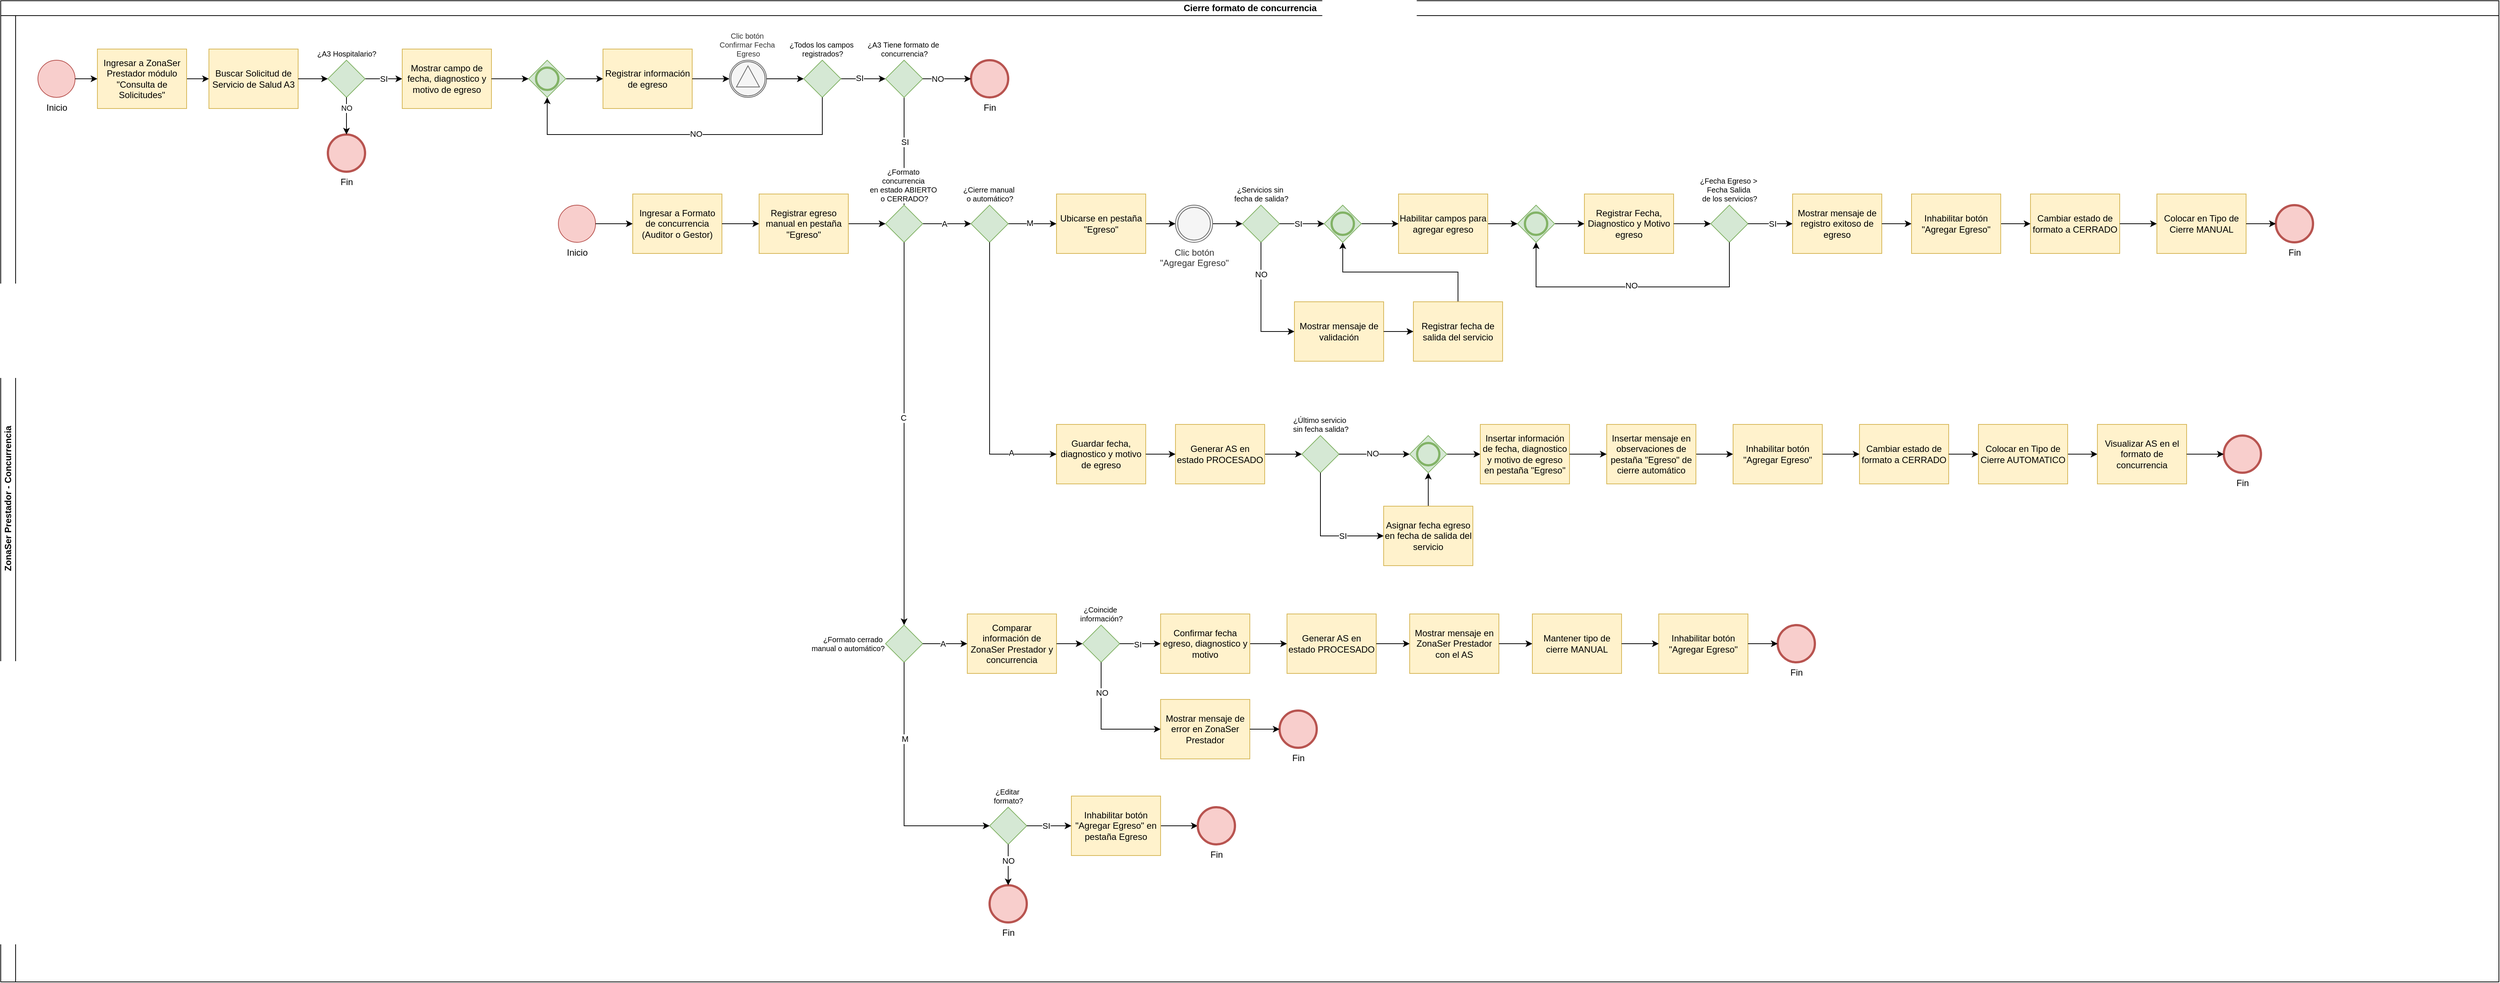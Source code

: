<mxfile version="26.1.0">
  <diagram name="Página-1" id="ptAYf3jcV3ZSNVXvtiK4">
    <mxGraphModel dx="1434" dy="746" grid="1" gridSize="10" guides="1" tooltips="1" connect="1" arrows="1" fold="1" page="1" pageScale="1" pageWidth="2910" pageHeight="1030" math="0" shadow="0">
      <root>
        <mxCell id="0" />
        <mxCell id="1" parent="0" />
        <mxCell id="d49fMDWEcjazd6GvnsSK-1" value="Cierre formato de concurrencia" style="swimlane;childLayout=stackLayout;resizeParent=1;resizeParentMax=0;horizontal=1;startSize=20;horizontalStack=0;html=1;" parent="1" vertex="1">
          <mxGeometry x="40" y="20" width="3360" height="1320" as="geometry" />
        </mxCell>
        <mxCell id="d49fMDWEcjazd6GvnsSK-2" value="ZonaSer Prestador - Concurrencia" style="swimlane;startSize=20;horizontal=0;html=1;" parent="d49fMDWEcjazd6GvnsSK-1" vertex="1">
          <mxGeometry y="20" width="3360" height="1300" as="geometry" />
        </mxCell>
        <mxCell id="d49fMDWEcjazd6GvnsSK-30" style="edgeStyle=orthogonalEdgeStyle;rounded=0;orthogonalLoop=1;jettySize=auto;html=1;" parent="d49fMDWEcjazd6GvnsSK-2" source="d49fMDWEcjazd6GvnsSK-25" target="eIDD2qYjzkZ-Xh7ebVP3-45" edge="1">
          <mxGeometry relative="1" as="geometry">
            <mxPoint x="1325" y="320" as="targetPoint" />
          </mxGeometry>
        </mxCell>
        <mxCell id="d49fMDWEcjazd6GvnsSK-39" value="SI" style="edgeLabel;html=1;align=center;verticalAlign=middle;resizable=0;points=[];" parent="d49fMDWEcjazd6GvnsSK-30" vertex="1" connectable="0">
          <mxGeometry x="-0.18" y="1" relative="1" as="geometry">
            <mxPoint as="offset" />
          </mxGeometry>
        </mxCell>
        <mxCell id="d49fMDWEcjazd6GvnsSK-5" value="Inicio" style="points=[[0.145,0.145,0],[0.5,0,0],[0.855,0.145,0],[1,0.5,0],[0.855,0.855,0],[0.5,1,0],[0.145,0.855,0],[0,0.5,0]];shape=mxgraph.bpmn.event;html=1;verticalLabelPosition=bottom;labelBackgroundColor=#ffffff;verticalAlign=top;align=center;perimeter=ellipsePerimeter;outlineConnect=0;aspect=fixed;outline=standard;symbol=general;fillColor=#f8cecc;strokeColor=#b85450;" parent="d49fMDWEcjazd6GvnsSK-2" vertex="1">
          <mxGeometry x="50" y="60" width="50" height="50" as="geometry" />
        </mxCell>
        <mxCell id="d49fMDWEcjazd6GvnsSK-11" value="Buscar Solicitud de Servicio de Salud A3" style="points=[[0.25,0,0],[0.5,0,0],[0.75,0,0],[1,0.25,0],[1,0.5,0],[1,0.75,0],[0.75,1,0],[0.5,1,0],[0.25,1,0],[0,0.75,0],[0,0.5,0],[0,0.25,0]];shape=mxgraph.bpmn.task2;whiteSpace=wrap;rectStyle=rounded;size=10;html=1;container=1;expand=0;collapsible=0;taskMarker=user;fillColor=#fff2cc;strokeColor=#d6b656;" parent="d49fMDWEcjazd6GvnsSK-2" vertex="1">
          <mxGeometry x="280" y="45" width="120" height="80" as="geometry" />
        </mxCell>
        <mxCell id="d49fMDWEcjazd6GvnsSK-17" value="SI" style="edgeStyle=orthogonalEdgeStyle;rounded=0;orthogonalLoop=1;jettySize=auto;html=1;" parent="d49fMDWEcjazd6GvnsSK-2" source="d49fMDWEcjazd6GvnsSK-13" target="d49fMDWEcjazd6GvnsSK-18" edge="1">
          <mxGeometry relative="1" as="geometry">
            <mxPoint x="560" y="85" as="targetPoint" />
          </mxGeometry>
        </mxCell>
        <mxCell id="d49fMDWEcjazd6GvnsSK-13" value="¿A3 Hospitalario?" style="points=[[0.25,0.25,0],[0.5,0,0],[0.75,0.25,0],[1,0.5,0],[0.75,0.75,0],[0.5,1,0],[0.25,0.75,0],[0,0.5,0]];shape=mxgraph.bpmn.gateway2;html=1;verticalLabelPosition=top;labelBackgroundColor=#ffffff;verticalAlign=bottom;align=center;perimeter=rhombusPerimeter;outlineConnect=0;outline=none;symbol=none;fillColor=#d5e8d4;strokeColor=#82b366;labelPosition=center;fontSize=10;" parent="d49fMDWEcjazd6GvnsSK-2" vertex="1">
          <mxGeometry x="440" y="60" width="50" height="50" as="geometry" />
        </mxCell>
        <mxCell id="d49fMDWEcjazd6GvnsSK-12" style="edgeStyle=orthogonalEdgeStyle;rounded=0;orthogonalLoop=1;jettySize=auto;html=1;" parent="d49fMDWEcjazd6GvnsSK-2" source="d49fMDWEcjazd6GvnsSK-11" target="d49fMDWEcjazd6GvnsSK-13" edge="1">
          <mxGeometry relative="1" as="geometry">
            <mxPoint x="440" y="85" as="targetPoint" />
          </mxGeometry>
        </mxCell>
        <mxCell id="d49fMDWEcjazd6GvnsSK-15" value="Fin" style="points=[[0.145,0.145,0],[0.5,0,0],[0.855,0.145,0],[1,0.5,0],[0.855,0.855,0],[0.5,1,0],[0.145,0.855,0],[0,0.5,0]];shape=mxgraph.bpmn.event;html=1;verticalLabelPosition=bottom;labelBackgroundColor=#ffffff;verticalAlign=top;align=center;perimeter=ellipsePerimeter;outlineConnect=0;aspect=fixed;outline=end;symbol=terminate2;fillColor=#f8cecc;strokeColor=#b85450;" parent="d49fMDWEcjazd6GvnsSK-2" vertex="1">
          <mxGeometry x="440" y="160" width="50" height="50" as="geometry" />
        </mxCell>
        <mxCell id="d49fMDWEcjazd6GvnsSK-14" style="edgeStyle=orthogonalEdgeStyle;rounded=0;orthogonalLoop=1;jettySize=auto;html=1;" parent="d49fMDWEcjazd6GvnsSK-2" source="d49fMDWEcjazd6GvnsSK-13" target="d49fMDWEcjazd6GvnsSK-15" edge="1">
          <mxGeometry relative="1" as="geometry">
            <mxPoint x="465" y="170" as="targetPoint" />
          </mxGeometry>
        </mxCell>
        <mxCell id="d49fMDWEcjazd6GvnsSK-16" value="NO" style="edgeLabel;html=1;align=center;verticalAlign=middle;resizable=0;points=[];fontSize=10;" parent="d49fMDWEcjazd6GvnsSK-14" vertex="1" connectable="0">
          <mxGeometry x="-0.462" relative="1" as="geometry">
            <mxPoint as="offset" />
          </mxGeometry>
        </mxCell>
        <mxCell id="d49fMDWEcjazd6GvnsSK-18" value="Mostrar campo de fecha, diagnostico y motivo de egreso" style="points=[[0.25,0,0],[0.5,0,0],[0.75,0,0],[1,0.25,0],[1,0.5,0],[1,0.75,0],[0.75,1,0],[0.5,1,0],[0.25,1,0],[0,0.75,0],[0,0.5,0],[0,0.25,0]];shape=mxgraph.bpmn.task2;whiteSpace=wrap;rectStyle=rounded;size=10;html=1;container=1;expand=0;collapsible=0;taskMarker=script;fillColor=#fff2cc;strokeColor=#d6b656;" parent="d49fMDWEcjazd6GvnsSK-2" vertex="1">
          <mxGeometry x="540" y="45" width="120" height="80" as="geometry" />
        </mxCell>
        <mxCell id="d49fMDWEcjazd6GvnsSK-20" value="Registrar información de egreso" style="points=[[0.25,0,0],[0.5,0,0],[0.75,0,0],[1,0.25,0],[1,0.5,0],[1,0.75,0],[0.75,1,0],[0.5,1,0],[0.25,1,0],[0,0.75,0],[0,0.5,0],[0,0.25,0]];shape=mxgraph.bpmn.task2;whiteSpace=wrap;rectStyle=rounded;size=10;html=1;container=1;expand=0;collapsible=0;taskMarker=user;fillColor=#fff2cc;strokeColor=#d6b656;" parent="d49fMDWEcjazd6GvnsSK-2" vertex="1">
          <mxGeometry x="810" y="45" width="120" height="80" as="geometry" />
        </mxCell>
        <mxCell id="d49fMDWEcjazd6GvnsSK-22" value="Clic botón&amp;nbsp;&lt;div&gt;Confirmar Fecha&amp;nbsp;&lt;/div&gt;&lt;div&gt;Egreso&lt;/div&gt;" style="points=[[0.145,0.145,0],[0.5,0,0],[0.855,0.145,0],[1,0.5,0],[0.855,0.855,0],[0.5,1,0],[0.145,0.855,0],[0,0.5,0]];shape=mxgraph.bpmn.event;html=1;verticalLabelPosition=top;labelBackgroundColor=#ffffff;verticalAlign=bottom;align=center;perimeter=ellipsePerimeter;outlineConnect=0;aspect=fixed;outline=catching;symbol=signal;fillColor=#f5f5f5;strokeColor=#666666;fontSize=10;labelPosition=center;fontColor=#333333;" parent="d49fMDWEcjazd6GvnsSK-2" vertex="1">
          <mxGeometry x="980" y="60" width="50" height="50" as="geometry" />
        </mxCell>
        <mxCell id="d49fMDWEcjazd6GvnsSK-21" style="edgeStyle=orthogonalEdgeStyle;rounded=0;orthogonalLoop=1;jettySize=auto;html=1;" parent="d49fMDWEcjazd6GvnsSK-2" source="d49fMDWEcjazd6GvnsSK-20" target="d49fMDWEcjazd6GvnsSK-22" edge="1">
          <mxGeometry relative="1" as="geometry">
            <mxPoint x="990" y="85" as="targetPoint" />
          </mxGeometry>
        </mxCell>
        <mxCell id="d49fMDWEcjazd6GvnsSK-25" value="¿A3 Tiene formato de&amp;nbsp;&lt;div&gt;concurrencia?&lt;/div&gt;" style="points=[[0.25,0.25,0],[0.5,0,0],[0.75,0.25,0],[1,0.5,0],[0.75,0.75,0],[0.5,1,0],[0.25,0.75,0],[0,0.5,0]];shape=mxgraph.bpmn.gateway2;html=1;verticalLabelPosition=top;labelBackgroundColor=#ffffff;verticalAlign=bottom;align=center;perimeter=rhombusPerimeter;outlineConnect=0;outline=none;symbol=none;fillColor=#d5e8d4;strokeColor=#82b366;fontSize=10;labelPosition=center;" parent="d49fMDWEcjazd6GvnsSK-2" vertex="1">
          <mxGeometry x="1190" y="60" width="50" height="50" as="geometry" />
        </mxCell>
        <mxCell id="d49fMDWEcjazd6GvnsSK-24" style="edgeStyle=orthogonalEdgeStyle;rounded=0;orthogonalLoop=1;jettySize=auto;html=1;" parent="d49fMDWEcjazd6GvnsSK-2" source="d49fMDWEcjazd6GvnsSK-22" target="d49fMDWEcjazd6GvnsSK-31" edge="1">
          <mxGeometry relative="1" as="geometry">
            <mxPoint x="1080" y="85" as="targetPoint" />
          </mxGeometry>
        </mxCell>
        <mxCell id="d49fMDWEcjazd6GvnsSK-28" value="Fin" style="points=[[0.145,0.145,0],[0.5,0,0],[0.855,0.145,0],[1,0.5,0],[0.855,0.855,0],[0.5,1,0],[0.145,0.855,0],[0,0.5,0]];shape=mxgraph.bpmn.event;html=1;verticalLabelPosition=bottom;labelBackgroundColor=#ffffff;verticalAlign=top;align=center;perimeter=ellipsePerimeter;outlineConnect=0;aspect=fixed;outline=end;symbol=terminate2;fillColor=#f8cecc;strokeColor=#b85450;" parent="d49fMDWEcjazd6GvnsSK-2" vertex="1">
          <mxGeometry x="1305" y="60.0" width="50" height="50" as="geometry" />
        </mxCell>
        <mxCell id="d49fMDWEcjazd6GvnsSK-27" style="edgeStyle=orthogonalEdgeStyle;rounded=0;orthogonalLoop=1;jettySize=auto;html=1;" parent="d49fMDWEcjazd6GvnsSK-2" source="d49fMDWEcjazd6GvnsSK-25" target="d49fMDWEcjazd6GvnsSK-28" edge="1">
          <mxGeometry relative="1" as="geometry">
            <mxPoint x="1265" y="170.0" as="targetPoint" />
          </mxGeometry>
        </mxCell>
        <mxCell id="d49fMDWEcjazd6GvnsSK-29" value="NO" style="edgeLabel;html=1;align=center;verticalAlign=middle;resizable=0;points=[];" parent="d49fMDWEcjazd6GvnsSK-27" vertex="1" connectable="0">
          <mxGeometry x="-0.377" relative="1" as="geometry">
            <mxPoint as="offset" />
          </mxGeometry>
        </mxCell>
        <mxCell id="d49fMDWEcjazd6GvnsSK-36" style="edgeStyle=orthogonalEdgeStyle;rounded=0;orthogonalLoop=1;jettySize=auto;html=1;" parent="d49fMDWEcjazd6GvnsSK-2" source="d49fMDWEcjazd6GvnsSK-31" target="d49fMDWEcjazd6GvnsSK-25" edge="1">
          <mxGeometry relative="1" as="geometry" />
        </mxCell>
        <mxCell id="d49fMDWEcjazd6GvnsSK-37" value="SI" style="edgeLabel;html=1;align=center;verticalAlign=middle;resizable=0;points=[];" parent="d49fMDWEcjazd6GvnsSK-36" vertex="1" connectable="0">
          <mxGeometry x="-0.167" y="1" relative="1" as="geometry">
            <mxPoint as="offset" />
          </mxGeometry>
        </mxCell>
        <mxCell id="d49fMDWEcjazd6GvnsSK-31" value="¿Todos los campos&amp;nbsp;&lt;div&gt;registrados?&lt;/div&gt;" style="points=[[0.25,0.25,0],[0.5,0,0],[0.75,0.25,0],[1,0.5,0],[0.75,0.75,0],[0.5,1,0],[0.25,0.75,0],[0,0.5,0]];shape=mxgraph.bpmn.gateway2;html=1;verticalLabelPosition=top;labelBackgroundColor=#ffffff;verticalAlign=bottom;align=center;perimeter=rhombusPerimeter;outlineConnect=0;outline=none;symbol=none;fillColor=#d5e8d4;strokeColor=#82b366;fontSize=10;labelPosition=center;" parent="d49fMDWEcjazd6GvnsSK-2" vertex="1">
          <mxGeometry x="1080" y="60" width="50" height="50" as="geometry" />
        </mxCell>
        <mxCell id="d49fMDWEcjazd6GvnsSK-33" style="edgeStyle=orthogonalEdgeStyle;rounded=0;orthogonalLoop=1;jettySize=auto;html=1;" parent="d49fMDWEcjazd6GvnsSK-2" source="d49fMDWEcjazd6GvnsSK-32" target="d49fMDWEcjazd6GvnsSK-20" edge="1">
          <mxGeometry relative="1" as="geometry" />
        </mxCell>
        <mxCell id="d49fMDWEcjazd6GvnsSK-32" value="" style="points=[[0.25,0.25,0],[0.5,0,0],[0.75,0.25,0],[1,0.5,0],[0.75,0.75,0],[0.5,1,0],[0.25,0.75,0],[0,0.5,0]];shape=mxgraph.bpmn.gateway2;html=1;verticalLabelPosition=bottom;labelBackgroundColor=#ffffff;verticalAlign=top;align=center;perimeter=rhombusPerimeter;outlineConnect=0;outline=end;symbol=general;fillColor=#d5e8d4;strokeColor=#82b366;" parent="d49fMDWEcjazd6GvnsSK-2" vertex="1">
          <mxGeometry x="710" y="60.0" width="50" height="50" as="geometry" />
        </mxCell>
        <mxCell id="d49fMDWEcjazd6GvnsSK-19" style="edgeStyle=orthogonalEdgeStyle;rounded=0;orthogonalLoop=1;jettySize=auto;html=1;" parent="d49fMDWEcjazd6GvnsSK-2" source="d49fMDWEcjazd6GvnsSK-18" target="d49fMDWEcjazd6GvnsSK-32" edge="1">
          <mxGeometry relative="1" as="geometry">
            <mxPoint x="710" y="140" as="targetPoint" />
          </mxGeometry>
        </mxCell>
        <mxCell id="d49fMDWEcjazd6GvnsSK-34" style="edgeStyle=orthogonalEdgeStyle;rounded=0;orthogonalLoop=1;jettySize=auto;html=1;entryX=0.5;entryY=1;entryDx=0;entryDy=0;entryPerimeter=0;" parent="d49fMDWEcjazd6GvnsSK-2" source="d49fMDWEcjazd6GvnsSK-31" target="d49fMDWEcjazd6GvnsSK-32" edge="1">
          <mxGeometry relative="1" as="geometry">
            <Array as="points">
              <mxPoint x="1105" y="160" />
              <mxPoint x="735" y="160" />
            </Array>
          </mxGeometry>
        </mxCell>
        <mxCell id="d49fMDWEcjazd6GvnsSK-35" value="NO" style="edgeLabel;html=1;align=center;verticalAlign=middle;resizable=0;points=[];" parent="d49fMDWEcjazd6GvnsSK-34" vertex="1" connectable="0">
          <mxGeometry x="-0.064" y="-1" relative="1" as="geometry">
            <mxPoint as="offset" />
          </mxGeometry>
        </mxCell>
        <mxCell id="eIDD2qYjzkZ-Xh7ebVP3-58" value="Cambiar estado de formato a CERRADO" style="points=[[0.25,0,0],[0.5,0,0],[0.75,0,0],[1,0.25,0],[1,0.5,0],[1,0.75,0],[0.75,1,0],[0.5,1,0],[0.25,1,0],[0,0.75,0],[0,0.5,0],[0,0.25,0]];shape=mxgraph.bpmn.task2;whiteSpace=wrap;rectStyle=rounded;size=10;html=1;container=1;expand=0;collapsible=0;taskMarker=script;fillColor=#fff2cc;strokeColor=#d6b656;" vertex="1" parent="d49fMDWEcjazd6GvnsSK-2">
          <mxGeometry x="2730" y="240" width="120" height="80" as="geometry" />
        </mxCell>
        <mxCell id="eIDD2qYjzkZ-Xh7ebVP3-177" style="edgeStyle=orthogonalEdgeStyle;rounded=0;orthogonalLoop=1;jettySize=auto;html=1;" edge="1" parent="d49fMDWEcjazd6GvnsSK-2" source="eIDD2qYjzkZ-Xh7ebVP3-70" target="eIDD2qYjzkZ-Xh7ebVP3-147">
          <mxGeometry relative="1" as="geometry" />
        </mxCell>
        <mxCell id="eIDD2qYjzkZ-Xh7ebVP3-178" value="M" style="edgeLabel;html=1;align=center;verticalAlign=middle;resizable=0;points=[];" vertex="1" connectable="0" parent="eIDD2qYjzkZ-Xh7ebVP3-177">
          <mxGeometry x="-0.108" y="1" relative="1" as="geometry">
            <mxPoint as="offset" />
          </mxGeometry>
        </mxCell>
        <mxCell id="eIDD2qYjzkZ-Xh7ebVP3-70" value="¿Cierre manual&amp;nbsp;&lt;div&gt;o automático&lt;span style=&quot;background-color: light-dark(rgb(255, 255, 255), rgb(18, 18, 18)); color: light-dark(rgb(0, 0, 0), rgb(255, 255, 255));&quot;&gt;?&lt;/span&gt;&lt;/div&gt;" style="points=[[0.25,0.25,0],[0.5,0,0],[0.75,0.25,0],[1,0.5,0],[0.75,0.75,0],[0.5,1,0],[0.25,0.75,0],[0,0.5,0]];shape=mxgraph.bpmn.gateway2;html=1;verticalLabelPosition=top;labelBackgroundColor=#ffffff;verticalAlign=bottom;align=center;perimeter=rhombusPerimeter;outlineConnect=0;outline=none;symbol=none;fillColor=#d5e8d4;strokeColor=#82b366;fontSize=10;labelPosition=center;" vertex="1" parent="d49fMDWEcjazd6GvnsSK-2">
          <mxGeometry x="1305" y="255" width="50" height="50" as="geometry" />
        </mxCell>
        <mxCell id="eIDD2qYjzkZ-Xh7ebVP3-102" value="Registrar Fecha, Diagnostico y Motivo egreso" style="points=[[0.25,0,0],[0.5,0,0],[0.75,0,0],[1,0.25,0],[1,0.5,0],[1,0.75,0],[0.75,1,0],[0.5,1,0],[0.25,1,0],[0,0.75,0],[0,0.5,0],[0,0.25,0]];shape=mxgraph.bpmn.task2;whiteSpace=wrap;rectStyle=rounded;size=10;html=1;container=1;expand=0;collapsible=0;taskMarker=user;fillColor=#fff2cc;strokeColor=#d6b656;" vertex="1" parent="d49fMDWEcjazd6GvnsSK-2">
          <mxGeometry x="2130" y="240" width="120" height="80" as="geometry" />
        </mxCell>
        <mxCell id="eIDD2qYjzkZ-Xh7ebVP3-124" value="¿Servicios sin&amp;nbsp;&lt;div&gt;fecha de salida&lt;span style=&quot;background-color: light-dark(rgb(255, 255, 255), rgb(18, 18, 18)); color: light-dark(rgb(0, 0, 0), rgb(255, 255, 255));&quot;&gt;?&lt;/span&gt;&lt;/div&gt;" style="points=[[0.25,0.25,0],[0.5,0,0],[0.75,0.25,0],[1,0.5,0],[0.75,0.75,0],[0.5,1,0],[0.25,0.75,0],[0,0.5,0]];shape=mxgraph.bpmn.gateway2;html=1;verticalLabelPosition=top;labelBackgroundColor=#ffffff;verticalAlign=bottom;align=center;perimeter=rhombusPerimeter;outlineConnect=0;outline=none;symbol=none;fillColor=#d5e8d4;strokeColor=#82b366;fontSize=10;labelPosition=center;" vertex="1" parent="d49fMDWEcjazd6GvnsSK-2">
          <mxGeometry x="1670" y="255" width="50" height="50" as="geometry" />
        </mxCell>
        <mxCell id="eIDD2qYjzkZ-Xh7ebVP3-126" value="Mostrar mensaje de validación" style="points=[[0.25,0,0],[0.5,0,0],[0.75,0,0],[1,0.25,0],[1,0.5,0],[1,0.75,0],[0.75,1,0],[0.5,1,0],[0.25,1,0],[0,0.75,0],[0,0.5,0],[0,0.25,0]];shape=mxgraph.bpmn.task2;whiteSpace=wrap;rectStyle=rounded;size=10;html=1;container=1;expand=0;collapsible=0;taskMarker=send;fillColor=#fff2cc;strokeColor=#d6b656;" vertex="1" parent="d49fMDWEcjazd6GvnsSK-2">
          <mxGeometry x="1740" y="385" width="120" height="80" as="geometry" />
        </mxCell>
        <mxCell id="eIDD2qYjzkZ-Xh7ebVP3-158" style="edgeStyle=orthogonalEdgeStyle;rounded=0;orthogonalLoop=1;jettySize=auto;html=1;entryX=0.5;entryY=1;entryDx=0;entryDy=0;entryPerimeter=0;" edge="1" parent="d49fMDWEcjazd6GvnsSK-2" source="eIDD2qYjzkZ-Xh7ebVP3-129" target="eIDD2qYjzkZ-Xh7ebVP3-155">
          <mxGeometry relative="1" as="geometry">
            <mxPoint x="2160" y="405" as="targetPoint" />
            <Array as="points">
              <mxPoint x="1960" y="345" />
              <mxPoint x="1805" y="345" />
            </Array>
          </mxGeometry>
        </mxCell>
        <mxCell id="eIDD2qYjzkZ-Xh7ebVP3-129" value="Registrar fecha de salida del servicio" style="points=[[0.25,0,0],[0.5,0,0],[0.75,0,0],[1,0.25,0],[1,0.5,0],[1,0.75,0],[0.75,1,0],[0.5,1,0],[0.25,1,0],[0,0.75,0],[0,0.5,0],[0,0.25,0]];shape=mxgraph.bpmn.task2;whiteSpace=wrap;rectStyle=rounded;size=10;html=1;container=1;expand=0;collapsible=0;taskMarker=user;fillColor=#fff2cc;strokeColor=#d6b656;" vertex="1" parent="d49fMDWEcjazd6GvnsSK-2">
          <mxGeometry x="1900" y="385" width="120" height="80" as="geometry" />
        </mxCell>
        <mxCell id="eIDD2qYjzkZ-Xh7ebVP3-128" style="edgeStyle=orthogonalEdgeStyle;rounded=0;orthogonalLoop=1;jettySize=auto;html=1;" edge="1" parent="d49fMDWEcjazd6GvnsSK-2" source="eIDD2qYjzkZ-Xh7ebVP3-126" target="eIDD2qYjzkZ-Xh7ebVP3-129">
          <mxGeometry relative="1" as="geometry">
            <mxPoint x="2165" y="395" as="targetPoint" />
          </mxGeometry>
        </mxCell>
        <mxCell id="eIDD2qYjzkZ-Xh7ebVP3-135" style="edgeStyle=orthogonalEdgeStyle;rounded=0;orthogonalLoop=1;jettySize=auto;html=1;exitX=1;exitY=0.5;exitDx=0;exitDy=0;exitPerimeter=0;entryX=0;entryY=0.5;entryDx=0;entryDy=0;entryPerimeter=0;" edge="1" parent="d49fMDWEcjazd6GvnsSK-2" source="eIDD2qYjzkZ-Xh7ebVP3-58" target="eIDD2qYjzkZ-Xh7ebVP3-205">
          <mxGeometry relative="1" as="geometry">
            <mxPoint x="3180" y="235" as="targetPoint" />
            <mxPoint x="3130" y="235" as="sourcePoint" />
          </mxGeometry>
        </mxCell>
        <mxCell id="eIDD2qYjzkZ-Xh7ebVP3-185" style="edgeStyle=orthogonalEdgeStyle;rounded=0;orthogonalLoop=1;jettySize=auto;html=1;" edge="1" parent="d49fMDWEcjazd6GvnsSK-2" source="eIDD2qYjzkZ-Xh7ebVP3-45" target="eIDD2qYjzkZ-Xh7ebVP3-70">
          <mxGeometry relative="1" as="geometry" />
        </mxCell>
        <mxCell id="eIDD2qYjzkZ-Xh7ebVP3-186" value="A" style="edgeLabel;html=1;align=center;verticalAlign=middle;resizable=0;points=[];" vertex="1" connectable="0" parent="eIDD2qYjzkZ-Xh7ebVP3-185">
          <mxGeometry x="-0.108" relative="1" as="geometry">
            <mxPoint as="offset" />
          </mxGeometry>
        </mxCell>
        <mxCell id="eIDD2qYjzkZ-Xh7ebVP3-45" value="¿Formato&amp;nbsp;&lt;div&gt;concurrencia&amp;nbsp;&lt;div&gt;en estado&amp;nbsp;&lt;span style=&quot;background-color: light-dark(rgb(255, 255, 255), rgb(18, 18, 18)); color: light-dark(rgb(0, 0, 0), rgb(255, 255, 255));&quot;&gt;ABIERTO&amp;nbsp;&lt;/span&gt;&lt;/div&gt;&lt;div&gt;&lt;span style=&quot;background-color: light-dark(rgb(255, 255, 255), rgb(18, 18, 18)); color: light-dark(rgb(0, 0, 0), rgb(255, 255, 255));&quot;&gt;o CERRADO?&lt;/span&gt;&lt;/div&gt;&lt;/div&gt;" style="points=[[0.25,0.25,0],[0.5,0,0],[0.75,0.25,0],[1,0.5,0],[0.75,0.75,0],[0.5,1,0],[0.25,0.75,0],[0,0.5,0]];shape=mxgraph.bpmn.gateway2;html=1;verticalLabelPosition=top;labelBackgroundColor=#ffffff;verticalAlign=bottom;align=center;perimeter=rhombusPerimeter;outlineConnect=0;outline=none;symbol=none;fillColor=#d5e8d4;strokeColor=#82b366;fontSize=10;labelPosition=center;" vertex="1" parent="d49fMDWEcjazd6GvnsSK-2">
          <mxGeometry x="1190" y="255" width="50" height="50" as="geometry" />
        </mxCell>
        <mxCell id="eIDD2qYjzkZ-Xh7ebVP3-64" value="Inicio" style="points=[[0.145,0.145,0],[0.5,0,0],[0.855,0.145,0],[1,0.5,0],[0.855,0.855,0],[0.5,1,0],[0.145,0.855,0],[0,0.5,0]];shape=mxgraph.bpmn.event;html=1;verticalLabelPosition=bottom;labelBackgroundColor=#ffffff;verticalAlign=top;align=center;perimeter=ellipsePerimeter;outlineConnect=0;aspect=fixed;outline=standard;symbol=general;fillColor=#f8cecc;strokeColor=#b85450;" vertex="1" parent="d49fMDWEcjazd6GvnsSK-2">
          <mxGeometry x="750" y="255" width="50" height="50" as="geometry" />
        </mxCell>
        <mxCell id="eIDD2qYjzkZ-Xh7ebVP3-65" value="Ingresar a Formato de concurrencia (Auditor o Gestor)" style="points=[[0.25,0,0],[0.5,0,0],[0.75,0,0],[1,0.25,0],[1,0.5,0],[1,0.75,0],[0.75,1,0],[0.5,1,0],[0.25,1,0],[0,0.75,0],[0,0.5,0],[0,0.25,0]];shape=mxgraph.bpmn.task2;whiteSpace=wrap;rectStyle=rounded;size=10;html=1;container=1;expand=0;collapsible=0;taskMarker=user;fillColor=#fff2cc;strokeColor=#d6b656;" vertex="1" parent="d49fMDWEcjazd6GvnsSK-2">
          <mxGeometry x="850" y="240" width="120" height="80" as="geometry" />
        </mxCell>
        <mxCell id="eIDD2qYjzkZ-Xh7ebVP3-66" style="edgeStyle=orthogonalEdgeStyle;rounded=0;orthogonalLoop=1;jettySize=auto;html=1;entryX=0;entryY=0.5;entryDx=0;entryDy=0;entryPerimeter=0;" edge="1" parent="d49fMDWEcjazd6GvnsSK-2" source="eIDD2qYjzkZ-Xh7ebVP3-64" target="eIDD2qYjzkZ-Xh7ebVP3-65">
          <mxGeometry relative="1" as="geometry" />
        </mxCell>
        <mxCell id="eIDD2qYjzkZ-Xh7ebVP3-211" style="edgeStyle=orthogonalEdgeStyle;rounded=0;orthogonalLoop=1;jettySize=auto;html=1;" edge="1" parent="d49fMDWEcjazd6GvnsSK-2" source="eIDD2qYjzkZ-Xh7ebVP3-68" target="eIDD2qYjzkZ-Xh7ebVP3-45">
          <mxGeometry relative="1" as="geometry" />
        </mxCell>
        <mxCell id="eIDD2qYjzkZ-Xh7ebVP3-68" value="Registrar egreso manual en pestaña &quot;Egreso&quot;" style="points=[[0.25,0,0],[0.5,0,0],[0.75,0,0],[1,0.25,0],[1,0.5,0],[1,0.75,0],[0.75,1,0],[0.5,1,0],[0.25,1,0],[0,0.75,0],[0,0.5,0],[0,0.25,0]];shape=mxgraph.bpmn.task2;whiteSpace=wrap;rectStyle=rounded;size=10;html=1;container=1;expand=0;collapsible=0;taskMarker=script;fillColor=#fff2cc;strokeColor=#d6b656;" vertex="1" parent="d49fMDWEcjazd6GvnsSK-2">
          <mxGeometry x="1020" y="240" width="120" height="80" as="geometry" />
        </mxCell>
        <mxCell id="eIDD2qYjzkZ-Xh7ebVP3-69" style="edgeStyle=orthogonalEdgeStyle;rounded=0;orthogonalLoop=1;jettySize=auto;html=1;" edge="1" parent="d49fMDWEcjazd6GvnsSK-2" source="eIDD2qYjzkZ-Xh7ebVP3-65" target="eIDD2qYjzkZ-Xh7ebVP3-68">
          <mxGeometry relative="1" as="geometry">
            <mxPoint x="980" y="300" as="targetPoint" />
          </mxGeometry>
        </mxCell>
        <mxCell id="eIDD2qYjzkZ-Xh7ebVP3-149" style="edgeStyle=orthogonalEdgeStyle;rounded=0;orthogonalLoop=1;jettySize=auto;html=1;entryX=0;entryY=0.5;entryDx=0;entryDy=0;entryPerimeter=0;" edge="1" parent="d49fMDWEcjazd6GvnsSK-2" source="eIDD2qYjzkZ-Xh7ebVP3-146" target="eIDD2qYjzkZ-Xh7ebVP3-124">
          <mxGeometry relative="1" as="geometry" />
        </mxCell>
        <mxCell id="eIDD2qYjzkZ-Xh7ebVP3-146" value="Clic botón&lt;div&gt;&quot;Agregar Egreso&quot;&lt;/div&gt;" style="points=[[0.145,0.145,0],[0.5,0,0],[0.855,0.145,0],[1,0.5,0],[0.855,0.855,0],[0.5,1,0],[0.145,0.855,0],[0,0.5,0]];shape=mxgraph.bpmn.event;html=1;verticalLabelPosition=bottom;labelBackgroundColor=#ffffff;verticalAlign=top;align=center;perimeter=ellipsePerimeter;outlineConnect=0;aspect=fixed;outline=throwing;symbol=general;fillColor=#f5f5f5;fontColor=#333333;strokeColor=#666666;" vertex="1" parent="d49fMDWEcjazd6GvnsSK-2">
          <mxGeometry x="1580" y="255" width="50" height="50" as="geometry" />
        </mxCell>
        <mxCell id="eIDD2qYjzkZ-Xh7ebVP3-148" style="edgeStyle=orthogonalEdgeStyle;rounded=0;orthogonalLoop=1;jettySize=auto;html=1;" edge="1" parent="d49fMDWEcjazd6GvnsSK-2" source="eIDD2qYjzkZ-Xh7ebVP3-147" target="eIDD2qYjzkZ-Xh7ebVP3-146">
          <mxGeometry relative="1" as="geometry" />
        </mxCell>
        <mxCell id="eIDD2qYjzkZ-Xh7ebVP3-147" value="Ubicarse en pestaña &quot;Egreso&quot;" style="points=[[0.25,0,0],[0.5,0,0],[0.75,0,0],[1,0.25,0],[1,0.5,0],[1,0.75,0],[0.75,1,0],[0.5,1,0],[0.25,1,0],[0,0.75,0],[0,0.5,0],[0,0.25,0]];shape=mxgraph.bpmn.task2;whiteSpace=wrap;rectStyle=rounded;size=10;html=1;container=1;expand=0;collapsible=0;taskMarker=user;fillColor=#fff2cc;strokeColor=#d6b656;" vertex="1" parent="d49fMDWEcjazd6GvnsSK-2">
          <mxGeometry x="1420" y="240" width="120" height="80" as="geometry" />
        </mxCell>
        <mxCell id="eIDD2qYjzkZ-Xh7ebVP3-152" style="edgeStyle=orthogonalEdgeStyle;rounded=0;orthogonalLoop=1;jettySize=auto;html=1;entryX=0;entryY=0.5;entryDx=0;entryDy=0;entryPerimeter=0;" edge="1" parent="d49fMDWEcjazd6GvnsSK-2" source="eIDD2qYjzkZ-Xh7ebVP3-151" target="eIDD2qYjzkZ-Xh7ebVP3-161">
          <mxGeometry relative="1" as="geometry" />
        </mxCell>
        <mxCell id="eIDD2qYjzkZ-Xh7ebVP3-151" value="Habilitar campos para agregar egreso" style="points=[[0.25,0,0],[0.5,0,0],[0.75,0,0],[1,0.25,0],[1,0.5,0],[1,0.75,0],[0.75,1,0],[0.5,1,0],[0.25,1,0],[0,0.75,0],[0,0.5,0],[0,0.25,0]];shape=mxgraph.bpmn.task2;whiteSpace=wrap;rectStyle=rounded;size=10;html=1;container=1;expand=0;collapsible=0;taskMarker=script;fillColor=#fff2cc;strokeColor=#d6b656;" vertex="1" parent="d49fMDWEcjazd6GvnsSK-2">
          <mxGeometry x="1880" y="240" width="120" height="80" as="geometry" />
        </mxCell>
        <mxCell id="eIDD2qYjzkZ-Xh7ebVP3-154" style="edgeStyle=orthogonalEdgeStyle;rounded=0;orthogonalLoop=1;jettySize=auto;html=1;entryX=0;entryY=0.5;entryDx=0;entryDy=0;entryPerimeter=0;" edge="1" parent="d49fMDWEcjazd6GvnsSK-2" source="eIDD2qYjzkZ-Xh7ebVP3-124" target="eIDD2qYjzkZ-Xh7ebVP3-126">
          <mxGeometry relative="1" as="geometry">
            <Array as="points">
              <mxPoint x="1695" y="425" />
            </Array>
          </mxGeometry>
        </mxCell>
        <mxCell id="eIDD2qYjzkZ-Xh7ebVP3-157" value="NO" style="edgeLabel;html=1;align=center;verticalAlign=middle;resizable=0;points=[];" vertex="1" connectable="0" parent="eIDD2qYjzkZ-Xh7ebVP3-154">
          <mxGeometry x="-0.487" relative="1" as="geometry">
            <mxPoint as="offset" />
          </mxGeometry>
        </mxCell>
        <mxCell id="eIDD2qYjzkZ-Xh7ebVP3-156" style="edgeStyle=orthogonalEdgeStyle;rounded=0;orthogonalLoop=1;jettySize=auto;html=1;" edge="1" parent="d49fMDWEcjazd6GvnsSK-2" source="eIDD2qYjzkZ-Xh7ebVP3-155" target="eIDD2qYjzkZ-Xh7ebVP3-151">
          <mxGeometry relative="1" as="geometry" />
        </mxCell>
        <mxCell id="eIDD2qYjzkZ-Xh7ebVP3-155" value="" style="points=[[0.25,0.25,0],[0.5,0,0],[0.75,0.25,0],[1,0.5,0],[0.75,0.75,0],[0.5,1,0],[0.25,0.75,0],[0,0.5,0]];shape=mxgraph.bpmn.gateway2;html=1;verticalLabelPosition=bottom;labelBackgroundColor=#ffffff;verticalAlign=top;align=center;perimeter=rhombusPerimeter;outlineConnect=0;outline=end;symbol=general;fillColor=#d5e8d4;strokeColor=#82b366;" vertex="1" parent="d49fMDWEcjazd6GvnsSK-2">
          <mxGeometry x="1780" y="255" width="50" height="50" as="geometry" />
        </mxCell>
        <mxCell id="eIDD2qYjzkZ-Xh7ebVP3-150" style="edgeStyle=orthogonalEdgeStyle;rounded=0;orthogonalLoop=1;jettySize=auto;html=1;entryX=0;entryY=0.5;entryDx=0;entryDy=0;entryPerimeter=0;" edge="1" parent="d49fMDWEcjazd6GvnsSK-2" source="eIDD2qYjzkZ-Xh7ebVP3-124" target="eIDD2qYjzkZ-Xh7ebVP3-155">
          <mxGeometry relative="1" as="geometry">
            <mxPoint x="1770" y="280" as="targetPoint" />
          </mxGeometry>
        </mxCell>
        <mxCell id="eIDD2qYjzkZ-Xh7ebVP3-153" value="SI" style="edgeLabel;html=1;align=center;verticalAlign=middle;resizable=0;points=[];" vertex="1" connectable="0" parent="eIDD2qYjzkZ-Xh7ebVP3-150">
          <mxGeometry x="-0.16" relative="1" as="geometry">
            <mxPoint as="offset" />
          </mxGeometry>
        </mxCell>
        <mxCell id="eIDD2qYjzkZ-Xh7ebVP3-160" value="¿Fecha Egreso &amp;gt;&amp;nbsp;&lt;div&gt;Fecha Salida&amp;nbsp;&lt;/div&gt;&lt;div&gt;de los servicios?&lt;/div&gt;" style="points=[[0.25,0.25,0],[0.5,0,0],[0.75,0.25,0],[1,0.5,0],[0.75,0.75,0],[0.5,1,0],[0.25,0.75,0],[0,0.5,0]];shape=mxgraph.bpmn.gateway2;html=1;verticalLabelPosition=top;labelBackgroundColor=#ffffff;verticalAlign=bottom;align=center;perimeter=rhombusPerimeter;outlineConnect=0;outline=none;symbol=none;fillColor=#d5e8d4;strokeColor=#82b366;fontSize=10;labelPosition=center;" vertex="1" parent="d49fMDWEcjazd6GvnsSK-2">
          <mxGeometry x="2300" y="255" width="50" height="50" as="geometry" />
        </mxCell>
        <mxCell id="eIDD2qYjzkZ-Xh7ebVP3-159" style="edgeStyle=orthogonalEdgeStyle;rounded=0;orthogonalLoop=1;jettySize=auto;html=1;" edge="1" parent="d49fMDWEcjazd6GvnsSK-2" source="eIDD2qYjzkZ-Xh7ebVP3-102" target="eIDD2qYjzkZ-Xh7ebVP3-160">
          <mxGeometry relative="1" as="geometry">
            <mxPoint x="2300" y="280" as="targetPoint" />
          </mxGeometry>
        </mxCell>
        <mxCell id="eIDD2qYjzkZ-Xh7ebVP3-162" style="edgeStyle=orthogonalEdgeStyle;rounded=0;orthogonalLoop=1;jettySize=auto;html=1;" edge="1" parent="d49fMDWEcjazd6GvnsSK-2" source="eIDD2qYjzkZ-Xh7ebVP3-161" target="eIDD2qYjzkZ-Xh7ebVP3-102">
          <mxGeometry relative="1" as="geometry" />
        </mxCell>
        <mxCell id="eIDD2qYjzkZ-Xh7ebVP3-161" value="" style="points=[[0.25,0.25,0],[0.5,0,0],[0.75,0.25,0],[1,0.5,0],[0.75,0.75,0],[0.5,1,0],[0.25,0.75,0],[0,0.5,0]];shape=mxgraph.bpmn.gateway2;html=1;verticalLabelPosition=bottom;labelBackgroundColor=#ffffff;verticalAlign=top;align=center;perimeter=rhombusPerimeter;outlineConnect=0;outline=end;symbol=general;fillColor=#d5e8d4;strokeColor=#82b366;" vertex="1" parent="d49fMDWEcjazd6GvnsSK-2">
          <mxGeometry x="2040" y="255" width="50" height="50" as="geometry" />
        </mxCell>
        <mxCell id="eIDD2qYjzkZ-Xh7ebVP3-163" style="edgeStyle=orthogonalEdgeStyle;rounded=0;orthogonalLoop=1;jettySize=auto;html=1;entryX=0.5;entryY=1;entryDx=0;entryDy=0;entryPerimeter=0;" edge="1" parent="d49fMDWEcjazd6GvnsSK-2" source="eIDD2qYjzkZ-Xh7ebVP3-160" target="eIDD2qYjzkZ-Xh7ebVP3-161">
          <mxGeometry relative="1" as="geometry">
            <Array as="points">
              <mxPoint x="2325" y="365" />
              <mxPoint x="2065" y="365" />
            </Array>
          </mxGeometry>
        </mxCell>
        <mxCell id="eIDD2qYjzkZ-Xh7ebVP3-164" value="NO" style="edgeLabel;html=1;align=center;verticalAlign=middle;resizable=0;points=[];" vertex="1" connectable="0" parent="eIDD2qYjzkZ-Xh7ebVP3-163">
          <mxGeometry x="0.011" y="-2" relative="1" as="geometry">
            <mxPoint as="offset" />
          </mxGeometry>
        </mxCell>
        <mxCell id="eIDD2qYjzkZ-Xh7ebVP3-167" value="Mostrar mensaje de registro exitoso de egreso" style="points=[[0.25,0,0],[0.5,0,0],[0.75,0,0],[1,0.25,0],[1,0.5,0],[1,0.75,0],[0.75,1,0],[0.5,1,0],[0.25,1,0],[0,0.75,0],[0,0.5,0],[0,0.25,0]];shape=mxgraph.bpmn.task2;whiteSpace=wrap;rectStyle=rounded;size=10;html=1;container=1;expand=0;collapsible=0;taskMarker=send;fillColor=#fff2cc;strokeColor=#d6b656;" vertex="1" parent="d49fMDWEcjazd6GvnsSK-2">
          <mxGeometry x="2410" y="240" width="120" height="80" as="geometry" />
        </mxCell>
        <mxCell id="eIDD2qYjzkZ-Xh7ebVP3-165" style="edgeStyle=orthogonalEdgeStyle;rounded=0;orthogonalLoop=1;jettySize=auto;html=1;" edge="1" parent="d49fMDWEcjazd6GvnsSK-2" source="eIDD2qYjzkZ-Xh7ebVP3-160" target="eIDD2qYjzkZ-Xh7ebVP3-167">
          <mxGeometry relative="1" as="geometry">
            <mxPoint x="2410" y="275" as="targetPoint" />
          </mxGeometry>
        </mxCell>
        <mxCell id="eIDD2qYjzkZ-Xh7ebVP3-166" value="SI" style="edgeLabel;html=1;align=center;verticalAlign=middle;resizable=0;points=[];" vertex="1" connectable="0" parent="eIDD2qYjzkZ-Xh7ebVP3-165">
          <mxGeometry x="0.091" relative="1" as="geometry">
            <mxPoint as="offset" />
          </mxGeometry>
        </mxCell>
        <mxCell id="eIDD2qYjzkZ-Xh7ebVP3-172" style="edgeStyle=orthogonalEdgeStyle;rounded=0;orthogonalLoop=1;jettySize=auto;html=1;" edge="1" parent="d49fMDWEcjazd6GvnsSK-2" source="eIDD2qYjzkZ-Xh7ebVP3-169" target="eIDD2qYjzkZ-Xh7ebVP3-58">
          <mxGeometry relative="1" as="geometry" />
        </mxCell>
        <mxCell id="eIDD2qYjzkZ-Xh7ebVP3-169" value="Inhabilitar botón &quot;Agregar Egreso&quot;" style="points=[[0.25,0,0],[0.5,0,0],[0.75,0,0],[1,0.25,0],[1,0.5,0],[1,0.75,0],[0.75,1,0],[0.5,1,0],[0.25,1,0],[0,0.75,0],[0,0.5,0],[0,0.25,0]];shape=mxgraph.bpmn.task2;whiteSpace=wrap;rectStyle=rounded;size=10;html=1;container=1;expand=0;collapsible=0;taskMarker=script;fillColor=#fff2cc;strokeColor=#d6b656;" vertex="1" parent="d49fMDWEcjazd6GvnsSK-2">
          <mxGeometry x="2570" y="240" width="120" height="80" as="geometry" />
        </mxCell>
        <mxCell id="eIDD2qYjzkZ-Xh7ebVP3-168" style="edgeStyle=orthogonalEdgeStyle;rounded=0;orthogonalLoop=1;jettySize=auto;html=1;" edge="1" parent="d49fMDWEcjazd6GvnsSK-2" source="eIDD2qYjzkZ-Xh7ebVP3-167" target="eIDD2qYjzkZ-Xh7ebVP3-169">
          <mxGeometry relative="1" as="geometry">
            <mxPoint x="2590" y="280" as="targetPoint" />
          </mxGeometry>
        </mxCell>
        <mxCell id="eIDD2qYjzkZ-Xh7ebVP3-175" value="Guardar fecha, diagnostico y motivo de egreso" style="points=[[0.25,0,0],[0.5,0,0],[0.75,0,0],[1,0.25,0],[1,0.5,0],[1,0.75,0],[0.75,1,0],[0.5,1,0],[0.25,1,0],[0,0.75,0],[0,0.5,0],[0,0.25,0]];shape=mxgraph.bpmn.task2;whiteSpace=wrap;rectStyle=rounded;size=10;html=1;container=1;expand=0;collapsible=0;taskMarker=script;fillColor=#fff2cc;strokeColor=#d6b656;" vertex="1" parent="d49fMDWEcjazd6GvnsSK-2">
          <mxGeometry x="1420" y="550" width="120" height="80" as="geometry" />
        </mxCell>
        <mxCell id="eIDD2qYjzkZ-Xh7ebVP3-179" style="edgeStyle=orthogonalEdgeStyle;rounded=0;orthogonalLoop=1;jettySize=auto;html=1;entryX=0;entryY=0.5;entryDx=0;entryDy=0;entryPerimeter=0;" edge="1" parent="d49fMDWEcjazd6GvnsSK-2" source="eIDD2qYjzkZ-Xh7ebVP3-70" target="eIDD2qYjzkZ-Xh7ebVP3-175">
          <mxGeometry relative="1" as="geometry">
            <Array as="points">
              <mxPoint x="1330" y="590" />
            </Array>
          </mxGeometry>
        </mxCell>
        <mxCell id="eIDD2qYjzkZ-Xh7ebVP3-180" value="A" style="edgeLabel;html=1;align=center;verticalAlign=middle;resizable=0;points=[];" vertex="1" connectable="0" parent="eIDD2qYjzkZ-Xh7ebVP3-179">
          <mxGeometry x="0.673" y="2" relative="1" as="geometry">
            <mxPoint as="offset" />
          </mxGeometry>
        </mxCell>
        <mxCell id="eIDD2qYjzkZ-Xh7ebVP3-188" style="edgeStyle=orthogonalEdgeStyle;rounded=0;orthogonalLoop=1;jettySize=auto;html=1;" edge="1" parent="d49fMDWEcjazd6GvnsSK-2" source="eIDD2qYjzkZ-Xh7ebVP3-182" target="eIDD2qYjzkZ-Xh7ebVP3-187">
          <mxGeometry relative="1" as="geometry" />
        </mxCell>
        <mxCell id="eIDD2qYjzkZ-Xh7ebVP3-182" value="Generar AS en estado PROCESADO" style="points=[[0.25,0,0],[0.5,0,0],[0.75,0,0],[1,0.25,0],[1,0.5,0],[1,0.75,0],[0.75,1,0],[0.5,1,0],[0.25,1,0],[0,0.75,0],[0,0.5,0],[0,0.25,0]];shape=mxgraph.bpmn.task2;whiteSpace=wrap;rectStyle=rounded;size=10;html=1;container=1;expand=0;collapsible=0;taskMarker=script;fillColor=#fff2cc;strokeColor=#d6b656;" vertex="1" parent="d49fMDWEcjazd6GvnsSK-2">
          <mxGeometry x="1580" y="550" width="120" height="80" as="geometry" />
        </mxCell>
        <mxCell id="eIDD2qYjzkZ-Xh7ebVP3-181" style="edgeStyle=orthogonalEdgeStyle;rounded=0;orthogonalLoop=1;jettySize=auto;html=1;" edge="1" parent="d49fMDWEcjazd6GvnsSK-2" source="eIDD2qYjzkZ-Xh7ebVP3-175" target="eIDD2qYjzkZ-Xh7ebVP3-182">
          <mxGeometry relative="1" as="geometry">
            <mxPoint x="1600" y="590" as="targetPoint" />
          </mxGeometry>
        </mxCell>
        <mxCell id="eIDD2qYjzkZ-Xh7ebVP3-187" value="¿Último servicio&amp;nbsp;&lt;div&gt;sin fecha salida&lt;span style=&quot;background-color: light-dark(rgb(255, 255, 255), rgb(18, 18, 18)); color: light-dark(rgb(0, 0, 0), rgb(255, 255, 255));&quot;&gt;?&lt;/span&gt;&lt;/div&gt;" style="points=[[0.25,0.25,0],[0.5,0,0],[0.75,0.25,0],[1,0.5,0],[0.75,0.75,0],[0.5,1,0],[0.25,0.75,0],[0,0.5,0]];shape=mxgraph.bpmn.gateway2;html=1;verticalLabelPosition=top;labelBackgroundColor=#ffffff;verticalAlign=bottom;align=center;perimeter=rhombusPerimeter;outlineConnect=0;outline=none;symbol=none;fillColor=#d5e8d4;strokeColor=#82b366;fontSize=10;labelPosition=center;" vertex="1" parent="d49fMDWEcjazd6GvnsSK-2">
          <mxGeometry x="1750" y="565" width="50" height="50" as="geometry" />
        </mxCell>
        <mxCell id="eIDD2qYjzkZ-Xh7ebVP3-198" style="edgeStyle=orthogonalEdgeStyle;rounded=0;orthogonalLoop=1;jettySize=auto;html=1;" edge="1" parent="d49fMDWEcjazd6GvnsSK-2" source="eIDD2qYjzkZ-Xh7ebVP3-190" target="eIDD2qYjzkZ-Xh7ebVP3-197">
          <mxGeometry relative="1" as="geometry" />
        </mxCell>
        <mxCell id="eIDD2qYjzkZ-Xh7ebVP3-190" value="Asignar fecha egreso en fecha de salida del servicio" style="points=[[0.25,0,0],[0.5,0,0],[0.75,0,0],[1,0.25,0],[1,0.5,0],[1,0.75,0],[0.75,1,0],[0.5,1,0],[0.25,1,0],[0,0.75,0],[0,0.5,0],[0,0.25,0]];shape=mxgraph.bpmn.task2;whiteSpace=wrap;rectStyle=rounded;size=10;html=1;container=1;expand=0;collapsible=0;taskMarker=script;fillColor=#fff2cc;strokeColor=#d6b656;" vertex="1" parent="d49fMDWEcjazd6GvnsSK-2">
          <mxGeometry x="1860" y="660" width="120" height="80" as="geometry" />
        </mxCell>
        <mxCell id="eIDD2qYjzkZ-Xh7ebVP3-189" style="edgeStyle=orthogonalEdgeStyle;rounded=0;orthogonalLoop=1;jettySize=auto;html=1;" edge="1" parent="d49fMDWEcjazd6GvnsSK-2" source="eIDD2qYjzkZ-Xh7ebVP3-187" target="eIDD2qYjzkZ-Xh7ebVP3-190">
          <mxGeometry relative="1" as="geometry">
            <mxPoint x="1860" y="590" as="targetPoint" />
            <Array as="points">
              <mxPoint x="1775" y="700" />
            </Array>
          </mxGeometry>
        </mxCell>
        <mxCell id="eIDD2qYjzkZ-Xh7ebVP3-191" value="SI" style="edgeLabel;html=1;align=center;verticalAlign=middle;resizable=0;points=[];" vertex="1" connectable="0" parent="eIDD2qYjzkZ-Xh7ebVP3-189">
          <mxGeometry x="-0.08" y="1" relative="1" as="geometry">
            <mxPoint x="29" y="7" as="offset" />
          </mxGeometry>
        </mxCell>
        <mxCell id="eIDD2qYjzkZ-Xh7ebVP3-193" value="Insertar información de fecha, diagnostico y motivo de egreso en pestaña &quot;Egreso&quot;" style="points=[[0.25,0,0],[0.5,0,0],[0.75,0,0],[1,0.25,0],[1,0.5,0],[1,0.75,0],[0.75,1,0],[0.5,1,0],[0.25,1,0],[0,0.75,0],[0,0.5,0],[0,0.25,0]];shape=mxgraph.bpmn.task2;whiteSpace=wrap;rectStyle=rounded;size=10;html=1;container=1;expand=0;collapsible=0;taskMarker=script;fillColor=#fff2cc;strokeColor=#d6b656;" vertex="1" parent="d49fMDWEcjazd6GvnsSK-2">
          <mxGeometry x="1990" y="550" width="120" height="80" as="geometry" />
        </mxCell>
        <mxCell id="eIDD2qYjzkZ-Xh7ebVP3-192" style="edgeStyle=orthogonalEdgeStyle;rounded=0;orthogonalLoop=1;jettySize=auto;html=1;" edge="1" parent="d49fMDWEcjazd6GvnsSK-2" source="eIDD2qYjzkZ-Xh7ebVP3-187" target="eIDD2qYjzkZ-Xh7ebVP3-197">
          <mxGeometry relative="1" as="geometry">
            <mxPoint x="1870" y="590" as="targetPoint" />
          </mxGeometry>
        </mxCell>
        <mxCell id="eIDD2qYjzkZ-Xh7ebVP3-194" value="NO" style="edgeLabel;html=1;align=center;verticalAlign=middle;resizable=0;points=[];" vertex="1" connectable="0" parent="eIDD2qYjzkZ-Xh7ebVP3-192">
          <mxGeometry x="-0.067" y="1" relative="1" as="geometry">
            <mxPoint as="offset" />
          </mxGeometry>
        </mxCell>
        <mxCell id="eIDD2qYjzkZ-Xh7ebVP3-203" style="edgeStyle=orthogonalEdgeStyle;rounded=0;orthogonalLoop=1;jettySize=auto;html=1;" edge="1" parent="d49fMDWEcjazd6GvnsSK-2" source="eIDD2qYjzkZ-Xh7ebVP3-196" target="eIDD2qYjzkZ-Xh7ebVP3-230">
          <mxGeometry relative="1" as="geometry" />
        </mxCell>
        <mxCell id="eIDD2qYjzkZ-Xh7ebVP3-196" value="Insertar mensaje en observaciones de pestaña &quot;Egreso&quot; de cierre automático" style="points=[[0.25,0,0],[0.5,0,0],[0.75,0,0],[1,0.25,0],[1,0.5,0],[1,0.75,0],[0.75,1,0],[0.5,1,0],[0.25,1,0],[0,0.75,0],[0,0.5,0],[0,0.25,0]];shape=mxgraph.bpmn.task2;whiteSpace=wrap;rectStyle=rounded;size=10;html=1;container=1;expand=0;collapsible=0;taskMarker=script;fillColor=#fff2cc;strokeColor=#d6b656;" vertex="1" parent="d49fMDWEcjazd6GvnsSK-2">
          <mxGeometry x="2160" y="550" width="120" height="80" as="geometry" />
        </mxCell>
        <mxCell id="eIDD2qYjzkZ-Xh7ebVP3-195" style="edgeStyle=orthogonalEdgeStyle;rounded=0;orthogonalLoop=1;jettySize=auto;html=1;" edge="1" parent="d49fMDWEcjazd6GvnsSK-2" source="eIDD2qYjzkZ-Xh7ebVP3-193" target="eIDD2qYjzkZ-Xh7ebVP3-196">
          <mxGeometry relative="1" as="geometry">
            <mxPoint x="2220" y="590" as="targetPoint" />
          </mxGeometry>
        </mxCell>
        <mxCell id="eIDD2qYjzkZ-Xh7ebVP3-199" style="edgeStyle=orthogonalEdgeStyle;rounded=0;orthogonalLoop=1;jettySize=auto;html=1;" edge="1" parent="d49fMDWEcjazd6GvnsSK-2" source="eIDD2qYjzkZ-Xh7ebVP3-197" target="eIDD2qYjzkZ-Xh7ebVP3-193">
          <mxGeometry relative="1" as="geometry" />
        </mxCell>
        <mxCell id="eIDD2qYjzkZ-Xh7ebVP3-197" value="" style="points=[[0.25,0.25,0],[0.5,0,0],[0.75,0.25,0],[1,0.5,0],[0.75,0.75,0],[0.5,1,0],[0.25,0.75,0],[0,0.5,0]];shape=mxgraph.bpmn.gateway2;html=1;verticalLabelPosition=bottom;labelBackgroundColor=#ffffff;verticalAlign=top;align=center;perimeter=rhombusPerimeter;outlineConnect=0;outline=end;symbol=general;fillColor=#d5e8d4;strokeColor=#82b366;" vertex="1" parent="d49fMDWEcjazd6GvnsSK-2">
          <mxGeometry x="1895" y="565" width="50" height="50" as="geometry" />
        </mxCell>
        <mxCell id="eIDD2qYjzkZ-Xh7ebVP3-200" value="Cambiar estado de formato a CERRADO" style="points=[[0.25,0,0],[0.5,0,0],[0.75,0,0],[1,0.25,0],[1,0.5,0],[1,0.75,0],[0.75,1,0],[0.5,1,0],[0.25,1,0],[0,0.75,0],[0,0.5,0],[0,0.25,0]];shape=mxgraph.bpmn.task2;whiteSpace=wrap;rectStyle=rounded;size=10;html=1;container=1;expand=0;collapsible=0;taskMarker=script;fillColor=#fff2cc;strokeColor=#d6b656;" vertex="1" parent="d49fMDWEcjazd6GvnsSK-2">
          <mxGeometry x="2500" y="550" width="120" height="80" as="geometry" />
        </mxCell>
        <mxCell id="eIDD2qYjzkZ-Xh7ebVP3-202" style="edgeStyle=orthogonalEdgeStyle;rounded=0;orthogonalLoop=1;jettySize=auto;html=1;exitX=1;exitY=0.5;exitDx=0;exitDy=0;exitPerimeter=0;entryX=0;entryY=0.5;entryDx=0;entryDy=0;entryPerimeter=0;" edge="1" parent="d49fMDWEcjazd6GvnsSK-2" source="eIDD2qYjzkZ-Xh7ebVP3-200" target="eIDD2qYjzkZ-Xh7ebVP3-204">
          <mxGeometry relative="1" as="geometry">
            <mxPoint x="2950" y="545" as="targetPoint" />
            <mxPoint x="2900" y="545" as="sourcePoint" />
          </mxGeometry>
        </mxCell>
        <mxCell id="eIDD2qYjzkZ-Xh7ebVP3-209" style="edgeStyle=orthogonalEdgeStyle;rounded=0;orthogonalLoop=1;jettySize=auto;html=1;" edge="1" parent="d49fMDWEcjazd6GvnsSK-2" source="eIDD2qYjzkZ-Xh7ebVP3-204" target="eIDD2qYjzkZ-Xh7ebVP3-208">
          <mxGeometry relative="1" as="geometry" />
        </mxCell>
        <mxCell id="eIDD2qYjzkZ-Xh7ebVP3-204" value="Colocar en Tipo de Cierre AUTOMATICO" style="points=[[0.25,0,0],[0.5,0,0],[0.75,0,0],[1,0.25,0],[1,0.5,0],[1,0.75,0],[0.75,1,0],[0.5,1,0],[0.25,1,0],[0,0.75,0],[0,0.5,0],[0,0.25,0]];shape=mxgraph.bpmn.task2;whiteSpace=wrap;rectStyle=rounded;size=10;html=1;container=1;expand=0;collapsible=0;taskMarker=script;fillColor=#fff2cc;strokeColor=#d6b656;" vertex="1" parent="d49fMDWEcjazd6GvnsSK-2">
          <mxGeometry x="2660" y="550" width="120" height="80" as="geometry" />
        </mxCell>
        <mxCell id="eIDD2qYjzkZ-Xh7ebVP3-205" value="Colocar en Tipo de Cierre MANUAL" style="points=[[0.25,0,0],[0.5,0,0],[0.75,0,0],[1,0.25,0],[1,0.5,0],[1,0.75,0],[0.75,1,0],[0.5,1,0],[0.25,1,0],[0,0.75,0],[0,0.5,0],[0,0.25,0]];shape=mxgraph.bpmn.task2;whiteSpace=wrap;rectStyle=rounded;size=10;html=1;container=1;expand=0;collapsible=0;taskMarker=script;fillColor=#fff2cc;strokeColor=#d6b656;" vertex="1" parent="d49fMDWEcjazd6GvnsSK-2">
          <mxGeometry x="2900" y="240" width="120" height="80" as="geometry" />
        </mxCell>
        <mxCell id="eIDD2qYjzkZ-Xh7ebVP3-208" value="Visualizar AS en el formato de concurrencia" style="points=[[0.25,0,0],[0.5,0,0],[0.75,0,0],[1,0.25,0],[1,0.5,0],[1,0.75,0],[0.75,1,0],[0.5,1,0],[0.25,1,0],[0,0.75,0],[0,0.5,0],[0,0.25,0]];shape=mxgraph.bpmn.task2;whiteSpace=wrap;rectStyle=rounded;size=10;html=1;container=1;expand=0;collapsible=0;taskMarker=script;fillColor=#fff2cc;strokeColor=#d6b656;" vertex="1" parent="d49fMDWEcjazd6GvnsSK-2">
          <mxGeometry x="2820" y="550" width="120" height="80" as="geometry" />
        </mxCell>
        <mxCell id="eIDD2qYjzkZ-Xh7ebVP3-215" value="¿Formato cerrado&amp;nbsp;&lt;div&gt;manual o automático?&lt;/div&gt;" style="points=[[0.25,0.25,0],[0.5,0,0],[0.75,0.25,0],[1,0.5,0],[0.75,0.75,0],[0.5,1,0],[0.25,0.75,0],[0,0.5,0]];shape=mxgraph.bpmn.gateway2;html=1;verticalLabelPosition=middle;labelBackgroundColor=#ffffff;verticalAlign=middle;align=right;perimeter=rhombusPerimeter;outlineConnect=0;outline=none;symbol=none;fillColor=#d5e8d4;strokeColor=#82b366;fontSize=10;labelPosition=left;" vertex="1" parent="d49fMDWEcjazd6GvnsSK-2">
          <mxGeometry x="1190" y="820" width="50" height="50" as="geometry" />
        </mxCell>
        <mxCell id="eIDD2qYjzkZ-Xh7ebVP3-212" style="edgeStyle=orthogonalEdgeStyle;rounded=0;orthogonalLoop=1;jettySize=auto;html=1;" edge="1" parent="d49fMDWEcjazd6GvnsSK-2" source="eIDD2qYjzkZ-Xh7ebVP3-45" target="eIDD2qYjzkZ-Xh7ebVP3-215">
          <mxGeometry relative="1" as="geometry">
            <mxPoint x="1215" y="720" as="targetPoint" />
          </mxGeometry>
        </mxCell>
        <mxCell id="eIDD2qYjzkZ-Xh7ebVP3-214" value="C" style="edgeLabel;html=1;align=center;verticalAlign=middle;resizable=0;points=[];" vertex="1" connectable="0" parent="eIDD2qYjzkZ-Xh7ebVP3-212">
          <mxGeometry x="-0.084" y="-1" relative="1" as="geometry">
            <mxPoint as="offset" />
          </mxGeometry>
        </mxCell>
        <mxCell id="eIDD2qYjzkZ-Xh7ebVP3-218" value="Comparar información de ZonaSer Prestador y concurrencia" style="points=[[0.25,0,0],[0.5,0,0],[0.75,0,0],[1,0.25,0],[1,0.5,0],[1,0.75,0],[0.75,1,0],[0.5,1,0],[0.25,1,0],[0,0.75,0],[0,0.5,0],[0,0.25,0]];shape=mxgraph.bpmn.task2;whiteSpace=wrap;rectStyle=rounded;size=10;html=1;container=1;expand=0;collapsible=0;taskMarker=script;fillColor=#fff2cc;strokeColor=#d6b656;" vertex="1" parent="d49fMDWEcjazd6GvnsSK-2">
          <mxGeometry x="1300" y="805" width="120" height="80" as="geometry" />
        </mxCell>
        <mxCell id="eIDD2qYjzkZ-Xh7ebVP3-216" style="edgeStyle=orthogonalEdgeStyle;rounded=0;orthogonalLoop=1;jettySize=auto;html=1;" edge="1" parent="d49fMDWEcjazd6GvnsSK-2" source="eIDD2qYjzkZ-Xh7ebVP3-215" target="eIDD2qYjzkZ-Xh7ebVP3-218">
          <mxGeometry relative="1" as="geometry">
            <mxPoint x="1300" y="845" as="targetPoint" />
          </mxGeometry>
        </mxCell>
        <mxCell id="eIDD2qYjzkZ-Xh7ebVP3-219" value="A" style="edgeLabel;html=1;align=center;verticalAlign=middle;resizable=0;points=[];" vertex="1" connectable="0" parent="eIDD2qYjzkZ-Xh7ebVP3-216">
          <mxGeometry x="-0.1" relative="1" as="geometry">
            <mxPoint as="offset" />
          </mxGeometry>
        </mxCell>
        <mxCell id="eIDD2qYjzkZ-Xh7ebVP3-221" value="¿Coincide&amp;nbsp;&lt;div&gt;información?&lt;/div&gt;" style="points=[[0.25,0.25,0],[0.5,0,0],[0.75,0.25,0],[1,0.5,0],[0.75,0.75,0],[0.5,1,0],[0.25,0.75,0],[0,0.5,0]];shape=mxgraph.bpmn.gateway2;html=1;verticalLabelPosition=top;labelBackgroundColor=#ffffff;verticalAlign=bottom;align=center;perimeter=rhombusPerimeter;outlineConnect=0;outline=none;symbol=none;fillColor=#d5e8d4;strokeColor=#82b366;fontSize=10;labelPosition=center;" vertex="1" parent="d49fMDWEcjazd6GvnsSK-2">
          <mxGeometry x="1455" y="820" width="50" height="50" as="geometry" />
        </mxCell>
        <mxCell id="eIDD2qYjzkZ-Xh7ebVP3-220" style="edgeStyle=orthogonalEdgeStyle;rounded=0;orthogonalLoop=1;jettySize=auto;html=1;" edge="1" parent="d49fMDWEcjazd6GvnsSK-2" source="eIDD2qYjzkZ-Xh7ebVP3-218" target="eIDD2qYjzkZ-Xh7ebVP3-221">
          <mxGeometry relative="1" as="geometry">
            <mxPoint x="1470" y="845" as="targetPoint" />
          </mxGeometry>
        </mxCell>
        <mxCell id="eIDD2qYjzkZ-Xh7ebVP3-225" style="edgeStyle=orthogonalEdgeStyle;rounded=0;orthogonalLoop=1;jettySize=auto;html=1;entryX=0;entryY=0.5;entryDx=0;entryDy=0;entryPerimeter=0;" edge="1" parent="d49fMDWEcjazd6GvnsSK-2" source="eIDD2qYjzkZ-Xh7ebVP3-224" target="eIDD2qYjzkZ-Xh7ebVP3-226">
          <mxGeometry relative="1" as="geometry">
            <mxPoint x="1842" y="852" as="targetPoint" />
          </mxGeometry>
        </mxCell>
        <mxCell id="eIDD2qYjzkZ-Xh7ebVP3-224" value="Confirmar fecha egreso, diagnostico y motivo" style="points=[[0.25,0,0],[0.5,0,0],[0.75,0,0],[1,0.25,0],[1,0.5,0],[1,0.75,0],[0.75,1,0],[0.5,1,0],[0.25,1,0],[0,0.75,0],[0,0.5,0],[0,0.25,0]];shape=mxgraph.bpmn.task2;whiteSpace=wrap;rectStyle=rounded;size=10;html=1;container=1;expand=0;collapsible=0;taskMarker=script;fillColor=#fff2cc;strokeColor=#d6b656;" vertex="1" parent="d49fMDWEcjazd6GvnsSK-2">
          <mxGeometry x="1560" y="805" width="120" height="80" as="geometry" />
        </mxCell>
        <mxCell id="eIDD2qYjzkZ-Xh7ebVP3-222" style="edgeStyle=orthogonalEdgeStyle;rounded=0;orthogonalLoop=1;jettySize=auto;html=1;" edge="1" parent="d49fMDWEcjazd6GvnsSK-2" source="eIDD2qYjzkZ-Xh7ebVP3-221" target="eIDD2qYjzkZ-Xh7ebVP3-224">
          <mxGeometry relative="1" as="geometry">
            <mxPoint x="1580" y="845" as="targetPoint" />
          </mxGeometry>
        </mxCell>
        <mxCell id="eIDD2qYjzkZ-Xh7ebVP3-223" value="SI" style="edgeLabel;html=1;align=center;verticalAlign=middle;resizable=0;points=[];" vertex="1" connectable="0" parent="eIDD2qYjzkZ-Xh7ebVP3-222">
          <mxGeometry x="-0.126" y="-1" relative="1" as="geometry">
            <mxPoint as="offset" />
          </mxGeometry>
        </mxCell>
        <mxCell id="eIDD2qYjzkZ-Xh7ebVP3-226" value="Generar AS en estado PROCESADO" style="points=[[0.25,0,0],[0.5,0,0],[0.75,0,0],[1,0.25,0],[1,0.5,0],[1,0.75,0],[0.75,1,0],[0.5,1,0],[0.25,1,0],[0,0.75,0],[0,0.5,0],[0,0.25,0]];shape=mxgraph.bpmn.task2;whiteSpace=wrap;rectStyle=rounded;size=10;html=1;container=1;expand=0;collapsible=0;taskMarker=script;fillColor=#fff2cc;strokeColor=#d6b656;" vertex="1" parent="d49fMDWEcjazd6GvnsSK-2">
          <mxGeometry x="1730" y="805" width="120" height="80" as="geometry" />
        </mxCell>
        <mxCell id="eIDD2qYjzkZ-Xh7ebVP3-228" value="Mantener tipo de cierre MANUAL" style="points=[[0.25,0,0],[0.5,0,0],[0.75,0,0],[1,0.25,0],[1,0.5,0],[1,0.75,0],[0.75,1,0],[0.5,1,0],[0.25,1,0],[0,0.75,0],[0,0.5,0],[0,0.25,0]];shape=mxgraph.bpmn.task2;whiteSpace=wrap;rectStyle=rounded;size=10;html=1;container=1;expand=0;collapsible=0;taskMarker=script;fillColor=#fff2cc;strokeColor=#d6b656;" vertex="1" parent="d49fMDWEcjazd6GvnsSK-2">
          <mxGeometry x="2060" y="805" width="120" height="80" as="geometry" />
        </mxCell>
        <mxCell id="eIDD2qYjzkZ-Xh7ebVP3-231" style="edgeStyle=orthogonalEdgeStyle;rounded=0;orthogonalLoop=1;jettySize=auto;html=1;" edge="1" parent="d49fMDWEcjazd6GvnsSK-2" source="eIDD2qYjzkZ-Xh7ebVP3-230" target="eIDD2qYjzkZ-Xh7ebVP3-200">
          <mxGeometry relative="1" as="geometry" />
        </mxCell>
        <mxCell id="eIDD2qYjzkZ-Xh7ebVP3-230" value="Inhabilitar botón &quot;Agregar Egreso&quot;" style="points=[[0.25,0,0],[0.5,0,0],[0.75,0,0],[1,0.25,0],[1,0.5,0],[1,0.75,0],[0.75,1,0],[0.5,1,0],[0.25,1,0],[0,0.75,0],[0,0.5,0],[0,0.25,0]];shape=mxgraph.bpmn.task2;whiteSpace=wrap;rectStyle=rounded;size=10;html=1;container=1;expand=0;collapsible=0;taskMarker=script;fillColor=#fff2cc;strokeColor=#d6b656;" vertex="1" parent="d49fMDWEcjazd6GvnsSK-2">
          <mxGeometry x="2330" y="550" width="120" height="80" as="geometry" />
        </mxCell>
        <mxCell id="eIDD2qYjzkZ-Xh7ebVP3-232" value="Inhabilitar botón &quot;Agregar Egreso&quot;" style="points=[[0.25,0,0],[0.5,0,0],[0.75,0,0],[1,0.25,0],[1,0.5,0],[1,0.75,0],[0.75,1,0],[0.5,1,0],[0.25,1,0],[0,0.75,0],[0,0.5,0],[0,0.25,0]];shape=mxgraph.bpmn.task2;whiteSpace=wrap;rectStyle=rounded;size=10;html=1;container=1;expand=0;collapsible=0;taskMarker=script;fillColor=#fff2cc;strokeColor=#d6b656;" vertex="1" parent="d49fMDWEcjazd6GvnsSK-2">
          <mxGeometry x="2230" y="805" width="120" height="80" as="geometry" />
        </mxCell>
        <mxCell id="eIDD2qYjzkZ-Xh7ebVP3-233" style="edgeStyle=orthogonalEdgeStyle;rounded=0;orthogonalLoop=1;jettySize=auto;html=1;entryX=0;entryY=0.5;entryDx=0;entryDy=0;entryPerimeter=0;" edge="1" parent="d49fMDWEcjazd6GvnsSK-2" source="eIDD2qYjzkZ-Xh7ebVP3-228" target="eIDD2qYjzkZ-Xh7ebVP3-232">
          <mxGeometry relative="1" as="geometry" />
        </mxCell>
        <mxCell id="eIDD2qYjzkZ-Xh7ebVP3-238" value="Mostrar mensaje de error en ZonaSer Prestador" style="points=[[0.25,0,0],[0.5,0,0],[0.75,0,0],[1,0.25,0],[1,0.5,0],[1,0.75,0],[0.75,1,0],[0.5,1,0],[0.25,1,0],[0,0.75,0],[0,0.5,0],[0,0.25,0]];shape=mxgraph.bpmn.task2;whiteSpace=wrap;rectStyle=rounded;size=10;html=1;container=1;expand=0;collapsible=0;taskMarker=send;fillColor=#fff2cc;strokeColor=#d6b656;" vertex="1" parent="d49fMDWEcjazd6GvnsSK-2">
          <mxGeometry x="1560" y="920" width="120" height="80" as="geometry" />
        </mxCell>
        <mxCell id="eIDD2qYjzkZ-Xh7ebVP3-237" style="edgeStyle=orthogonalEdgeStyle;rounded=0;orthogonalLoop=1;jettySize=auto;html=1;" edge="1" parent="d49fMDWEcjazd6GvnsSK-2" source="eIDD2qYjzkZ-Xh7ebVP3-221" target="eIDD2qYjzkZ-Xh7ebVP3-238">
          <mxGeometry relative="1" as="geometry">
            <mxPoint x="1480" y="980" as="targetPoint" />
            <Array as="points">
              <mxPoint x="1480" y="960" />
            </Array>
          </mxGeometry>
        </mxCell>
        <mxCell id="eIDD2qYjzkZ-Xh7ebVP3-249" value="NO" style="edgeLabel;html=1;align=center;verticalAlign=middle;resizable=0;points=[];" vertex="1" connectable="0" parent="eIDD2qYjzkZ-Xh7ebVP3-237">
          <mxGeometry x="-0.518" y="1" relative="1" as="geometry">
            <mxPoint as="offset" />
          </mxGeometry>
        </mxCell>
        <mxCell id="eIDD2qYjzkZ-Xh7ebVP3-240" value="Mostrar mensaje en ZonaSer Prestador con el AS" style="points=[[0.25,0,0],[0.5,0,0],[0.75,0,0],[1,0.25,0],[1,0.5,0],[1,0.75,0],[0.75,1,0],[0.5,1,0],[0.25,1,0],[0,0.75,0],[0,0.5,0],[0,0.25,0]];shape=mxgraph.bpmn.task2;whiteSpace=wrap;rectStyle=rounded;size=10;html=1;container=1;expand=0;collapsible=0;taskMarker=send;fillColor=#fff2cc;strokeColor=#d6b656;" vertex="1" parent="d49fMDWEcjazd6GvnsSK-2">
          <mxGeometry x="1895" y="805" width="120" height="80" as="geometry" />
        </mxCell>
        <mxCell id="eIDD2qYjzkZ-Xh7ebVP3-227" style="edgeStyle=orthogonalEdgeStyle;rounded=0;orthogonalLoop=1;jettySize=auto;html=1;entryX=0;entryY=0.5;entryDx=0;entryDy=0;entryPerimeter=0;" edge="1" parent="d49fMDWEcjazd6GvnsSK-2" source="eIDD2qYjzkZ-Xh7ebVP3-226" target="eIDD2qYjzkZ-Xh7ebVP3-240">
          <mxGeometry relative="1" as="geometry">
            <mxPoint x="1920" y="845" as="targetPoint" />
          </mxGeometry>
        </mxCell>
        <mxCell id="eIDD2qYjzkZ-Xh7ebVP3-241" style="edgeStyle=orthogonalEdgeStyle;rounded=0;orthogonalLoop=1;jettySize=auto;html=1;entryX=0;entryY=0.5;entryDx=0;entryDy=0;entryPerimeter=0;" edge="1" parent="d49fMDWEcjazd6GvnsSK-2" source="eIDD2qYjzkZ-Xh7ebVP3-240" target="eIDD2qYjzkZ-Xh7ebVP3-228">
          <mxGeometry relative="1" as="geometry" />
        </mxCell>
        <mxCell id="eIDD2qYjzkZ-Xh7ebVP3-245" value="Fin" style="points=[[0.145,0.145,0],[0.5,0,0],[0.855,0.145,0],[1,0.5,0],[0.855,0.855,0],[0.5,1,0],[0.145,0.855,0],[0,0.5,0]];shape=mxgraph.bpmn.event;html=1;verticalLabelPosition=bottom;labelBackgroundColor=#ffffff;verticalAlign=top;align=center;perimeter=ellipsePerimeter;outlineConnect=0;aspect=fixed;outline=end;symbol=terminate2;fillColor=#f8cecc;strokeColor=#b85450;" vertex="1" parent="d49fMDWEcjazd6GvnsSK-2">
          <mxGeometry x="2390" y="820" width="50" height="50" as="geometry" />
        </mxCell>
        <mxCell id="eIDD2qYjzkZ-Xh7ebVP3-234" style="edgeStyle=orthogonalEdgeStyle;rounded=0;orthogonalLoop=1;jettySize=auto;html=1;entryX=0;entryY=0.5;entryDx=0;entryDy=0;entryPerimeter=0;" edge="1" parent="d49fMDWEcjazd6GvnsSK-2" source="eIDD2qYjzkZ-Xh7ebVP3-232" target="eIDD2qYjzkZ-Xh7ebVP3-245">
          <mxGeometry relative="1" as="geometry">
            <mxPoint x="2400" y="845" as="targetPoint" />
          </mxGeometry>
        </mxCell>
        <mxCell id="eIDD2qYjzkZ-Xh7ebVP3-246" value="Fin" style="points=[[0.145,0.145,0],[0.5,0,0],[0.855,0.145,0],[1,0.5,0],[0.855,0.855,0],[0.5,1,0],[0.145,0.855,0],[0,0.5,0]];shape=mxgraph.bpmn.event;html=1;verticalLabelPosition=bottom;labelBackgroundColor=#ffffff;verticalAlign=top;align=center;perimeter=ellipsePerimeter;outlineConnect=0;aspect=fixed;outline=end;symbol=terminate2;fillColor=#f8cecc;strokeColor=#b85450;" vertex="1" parent="d49fMDWEcjazd6GvnsSK-2">
          <mxGeometry x="1720" y="935" width="50" height="50" as="geometry" />
        </mxCell>
        <mxCell id="eIDD2qYjzkZ-Xh7ebVP3-242" style="edgeStyle=orthogonalEdgeStyle;rounded=0;orthogonalLoop=1;jettySize=auto;html=1;" edge="1" parent="d49fMDWEcjazd6GvnsSK-2" source="eIDD2qYjzkZ-Xh7ebVP3-238" target="eIDD2qYjzkZ-Xh7ebVP3-246">
          <mxGeometry relative="1" as="geometry">
            <mxPoint x="1720" y="960" as="targetPoint" />
          </mxGeometry>
        </mxCell>
        <mxCell id="eIDD2qYjzkZ-Xh7ebVP3-247" value="Fin" style="points=[[0.145,0.145,0],[0.5,0,0],[0.855,0.145,0],[1,0.5,0],[0.855,0.855,0],[0.5,1,0],[0.145,0.855,0],[0,0.5,0]];shape=mxgraph.bpmn.event;html=1;verticalLabelPosition=bottom;labelBackgroundColor=#ffffff;verticalAlign=top;align=center;perimeter=ellipsePerimeter;outlineConnect=0;aspect=fixed;outline=end;symbol=terminate2;fillColor=#f8cecc;strokeColor=#b85450;" vertex="1" parent="d49fMDWEcjazd6GvnsSK-2">
          <mxGeometry x="3060" y="255" width="50" height="50" as="geometry" />
        </mxCell>
        <mxCell id="eIDD2qYjzkZ-Xh7ebVP3-206" style="edgeStyle=orthogonalEdgeStyle;rounded=0;orthogonalLoop=1;jettySize=auto;html=1;" edge="1" parent="d49fMDWEcjazd6GvnsSK-2" source="eIDD2qYjzkZ-Xh7ebVP3-205" target="eIDD2qYjzkZ-Xh7ebVP3-247">
          <mxGeometry relative="1" as="geometry">
            <mxPoint x="3070" y="280" as="targetPoint" />
          </mxGeometry>
        </mxCell>
        <mxCell id="eIDD2qYjzkZ-Xh7ebVP3-248" value="Fin" style="points=[[0.145,0.145,0],[0.5,0,0],[0.855,0.145,0],[1,0.5,0],[0.855,0.855,0],[0.5,1,0],[0.145,0.855,0],[0,0.5,0]];shape=mxgraph.bpmn.event;html=1;verticalLabelPosition=bottom;labelBackgroundColor=#ffffff;verticalAlign=top;align=center;perimeter=ellipsePerimeter;outlineConnect=0;aspect=fixed;outline=end;symbol=terminate2;fillColor=#f8cecc;strokeColor=#b85450;" vertex="1" parent="d49fMDWEcjazd6GvnsSK-2">
          <mxGeometry x="2990" y="565" width="50" height="50" as="geometry" />
        </mxCell>
        <mxCell id="eIDD2qYjzkZ-Xh7ebVP3-210" style="edgeStyle=orthogonalEdgeStyle;rounded=0;orthogonalLoop=1;jettySize=auto;html=1;" edge="1" parent="d49fMDWEcjazd6GvnsSK-2" source="eIDD2qYjzkZ-Xh7ebVP3-208" target="eIDD2qYjzkZ-Xh7ebVP3-248">
          <mxGeometry relative="1" as="geometry">
            <mxPoint x="2980" y="590" as="targetPoint" />
          </mxGeometry>
        </mxCell>
        <mxCell id="eIDD2qYjzkZ-Xh7ebVP3-250" value="¿Editar&amp;nbsp;&lt;div&gt;formato?&lt;/div&gt;" style="points=[[0.25,0.25,0],[0.5,0,0],[0.75,0.25,0],[1,0.5,0],[0.75,0.75,0],[0.5,1,0],[0.25,0.75,0],[0,0.5,0]];shape=mxgraph.bpmn.gateway2;html=1;verticalLabelPosition=top;labelBackgroundColor=#ffffff;verticalAlign=bottom;align=center;perimeter=rhombusPerimeter;outlineConnect=0;outline=none;symbol=none;fillColor=#d5e8d4;strokeColor=#82b366;fontSize=10;labelPosition=center;" vertex="1" parent="d49fMDWEcjazd6GvnsSK-2">
          <mxGeometry x="1330" y="1065" width="50" height="50" as="geometry" />
        </mxCell>
        <mxCell id="eIDD2qYjzkZ-Xh7ebVP3-236" style="edgeStyle=orthogonalEdgeStyle;rounded=0;orthogonalLoop=1;jettySize=auto;html=1;" edge="1" parent="d49fMDWEcjazd6GvnsSK-2" source="eIDD2qYjzkZ-Xh7ebVP3-215" target="eIDD2qYjzkZ-Xh7ebVP3-250">
          <mxGeometry relative="1" as="geometry">
            <mxPoint x="1215" y="1090" as="targetPoint" />
            <Array as="points">
              <mxPoint x="1215" y="1090" />
            </Array>
          </mxGeometry>
        </mxCell>
        <mxCell id="eIDD2qYjzkZ-Xh7ebVP3-262" value="M" style="edgeLabel;html=1;align=center;verticalAlign=middle;resizable=0;points=[];" vertex="1" connectable="0" parent="eIDD2qYjzkZ-Xh7ebVP3-236">
          <mxGeometry x="-0.385" y="1" relative="1" as="geometry">
            <mxPoint as="offset" />
          </mxGeometry>
        </mxCell>
        <mxCell id="eIDD2qYjzkZ-Xh7ebVP3-252" value="Fin" style="points=[[0.145,0.145,0],[0.5,0,0],[0.855,0.145,0],[1,0.5,0],[0.855,0.855,0],[0.5,1,0],[0.145,0.855,0],[0,0.5,0]];shape=mxgraph.bpmn.event;html=1;verticalLabelPosition=bottom;labelBackgroundColor=#ffffff;verticalAlign=top;align=center;perimeter=ellipsePerimeter;outlineConnect=0;aspect=fixed;outline=end;symbol=terminate2;fillColor=#f8cecc;strokeColor=#b85450;" vertex="1" parent="d49fMDWEcjazd6GvnsSK-2">
          <mxGeometry x="1330" y="1170" width="50" height="50" as="geometry" />
        </mxCell>
        <mxCell id="eIDD2qYjzkZ-Xh7ebVP3-255" style="edgeStyle=orthogonalEdgeStyle;rounded=0;orthogonalLoop=1;jettySize=auto;html=1;entryX=0.5;entryY=0;entryDx=0;entryDy=0;entryPerimeter=0;" edge="1" parent="d49fMDWEcjazd6GvnsSK-2" source="eIDD2qYjzkZ-Xh7ebVP3-250" target="eIDD2qYjzkZ-Xh7ebVP3-252">
          <mxGeometry relative="1" as="geometry" />
        </mxCell>
        <mxCell id="eIDD2qYjzkZ-Xh7ebVP3-256" value="NO" style="edgeLabel;html=1;align=center;verticalAlign=middle;resizable=0;points=[];" vertex="1" connectable="0" parent="eIDD2qYjzkZ-Xh7ebVP3-255">
          <mxGeometry x="-0.2" relative="1" as="geometry">
            <mxPoint as="offset" />
          </mxGeometry>
        </mxCell>
        <mxCell id="eIDD2qYjzkZ-Xh7ebVP3-260" style="edgeStyle=orthogonalEdgeStyle;rounded=0;orthogonalLoop=1;jettySize=auto;html=1;" edge="1" parent="d49fMDWEcjazd6GvnsSK-2" source="eIDD2qYjzkZ-Xh7ebVP3-258" target="eIDD2qYjzkZ-Xh7ebVP3-261">
          <mxGeometry relative="1" as="geometry">
            <mxPoint x="1610" y="1090" as="targetPoint" />
          </mxGeometry>
        </mxCell>
        <mxCell id="eIDD2qYjzkZ-Xh7ebVP3-258" value="Inhabilitar botón &quot;Agregar Egreso&quot; en pestaña Egreso" style="points=[[0.25,0,0],[0.5,0,0],[0.75,0,0],[1,0.25,0],[1,0.5,0],[1,0.75,0],[0.75,1,0],[0.5,1,0],[0.25,1,0],[0,0.75,0],[0,0.5,0],[0,0.25,0]];shape=mxgraph.bpmn.task2;whiteSpace=wrap;rectStyle=rounded;size=10;html=1;container=1;expand=0;collapsible=0;taskMarker=script;fillColor=#fff2cc;strokeColor=#d6b656;" vertex="1" parent="d49fMDWEcjazd6GvnsSK-2">
          <mxGeometry x="1440" y="1050" width="120" height="80" as="geometry" />
        </mxCell>
        <mxCell id="eIDD2qYjzkZ-Xh7ebVP3-257" style="edgeStyle=orthogonalEdgeStyle;rounded=0;orthogonalLoop=1;jettySize=auto;html=1;" edge="1" parent="d49fMDWEcjazd6GvnsSK-2" source="eIDD2qYjzkZ-Xh7ebVP3-250" target="eIDD2qYjzkZ-Xh7ebVP3-258">
          <mxGeometry relative="1" as="geometry">
            <mxPoint x="1470" y="1090" as="targetPoint" />
          </mxGeometry>
        </mxCell>
        <mxCell id="eIDD2qYjzkZ-Xh7ebVP3-259" value="SI" style="edgeLabel;html=1;align=center;verticalAlign=middle;resizable=0;points=[];" vertex="1" connectable="0" parent="eIDD2qYjzkZ-Xh7ebVP3-257">
          <mxGeometry x="-0.133" relative="1" as="geometry">
            <mxPoint as="offset" />
          </mxGeometry>
        </mxCell>
        <mxCell id="eIDD2qYjzkZ-Xh7ebVP3-261" value="Fin" style="points=[[0.145,0.145,0],[0.5,0,0],[0.855,0.145,0],[1,0.5,0],[0.855,0.855,0],[0.5,1,0],[0.145,0.855,0],[0,0.5,0]];shape=mxgraph.bpmn.event;html=1;verticalLabelPosition=bottom;labelBackgroundColor=#ffffff;verticalAlign=top;align=center;perimeter=ellipsePerimeter;outlineConnect=0;aspect=fixed;outline=end;symbol=terminate2;fillColor=#f8cecc;strokeColor=#b85450;" vertex="1" parent="d49fMDWEcjazd6GvnsSK-2">
          <mxGeometry x="1610" y="1065" width="50" height="50" as="geometry" />
        </mxCell>
        <mxCell id="d49fMDWEcjazd6GvnsSK-10" style="edgeStyle=orthogonalEdgeStyle;rounded=0;orthogonalLoop=1;jettySize=auto;html=1;" parent="1" source="d49fMDWEcjazd6GvnsSK-9" target="d49fMDWEcjazd6GvnsSK-11" edge="1">
          <mxGeometry relative="1" as="geometry">
            <mxPoint x="350" y="125" as="targetPoint" />
          </mxGeometry>
        </mxCell>
        <mxCell id="d49fMDWEcjazd6GvnsSK-9" value="Ingresar a ZonaSer Prestador módulo &quot;Consulta de Solicitudes&quot;" style="points=[[0.25,0,0],[0.5,0,0],[0.75,0,0],[1,0.25,0],[1,0.5,0],[1,0.75,0],[0.75,1,0],[0.5,1,0],[0.25,1,0],[0,0.75,0],[0,0.5,0],[0,0.25,0]];shape=mxgraph.bpmn.task2;whiteSpace=wrap;rectStyle=rounded;size=10;html=1;container=1;expand=0;collapsible=0;taskMarker=user;fillColor=#fff2cc;strokeColor=#d6b656;" parent="1" vertex="1">
          <mxGeometry x="170" y="85" width="120" height="80" as="geometry" />
        </mxCell>
        <mxCell id="d49fMDWEcjazd6GvnsSK-8" style="edgeStyle=orthogonalEdgeStyle;rounded=0;orthogonalLoop=1;jettySize=auto;html=1;" parent="1" source="d49fMDWEcjazd6GvnsSK-5" target="d49fMDWEcjazd6GvnsSK-9" edge="1">
          <mxGeometry relative="1" as="geometry">
            <mxPoint x="230" y="125" as="targetPoint" />
          </mxGeometry>
        </mxCell>
      </root>
    </mxGraphModel>
  </diagram>
</mxfile>
